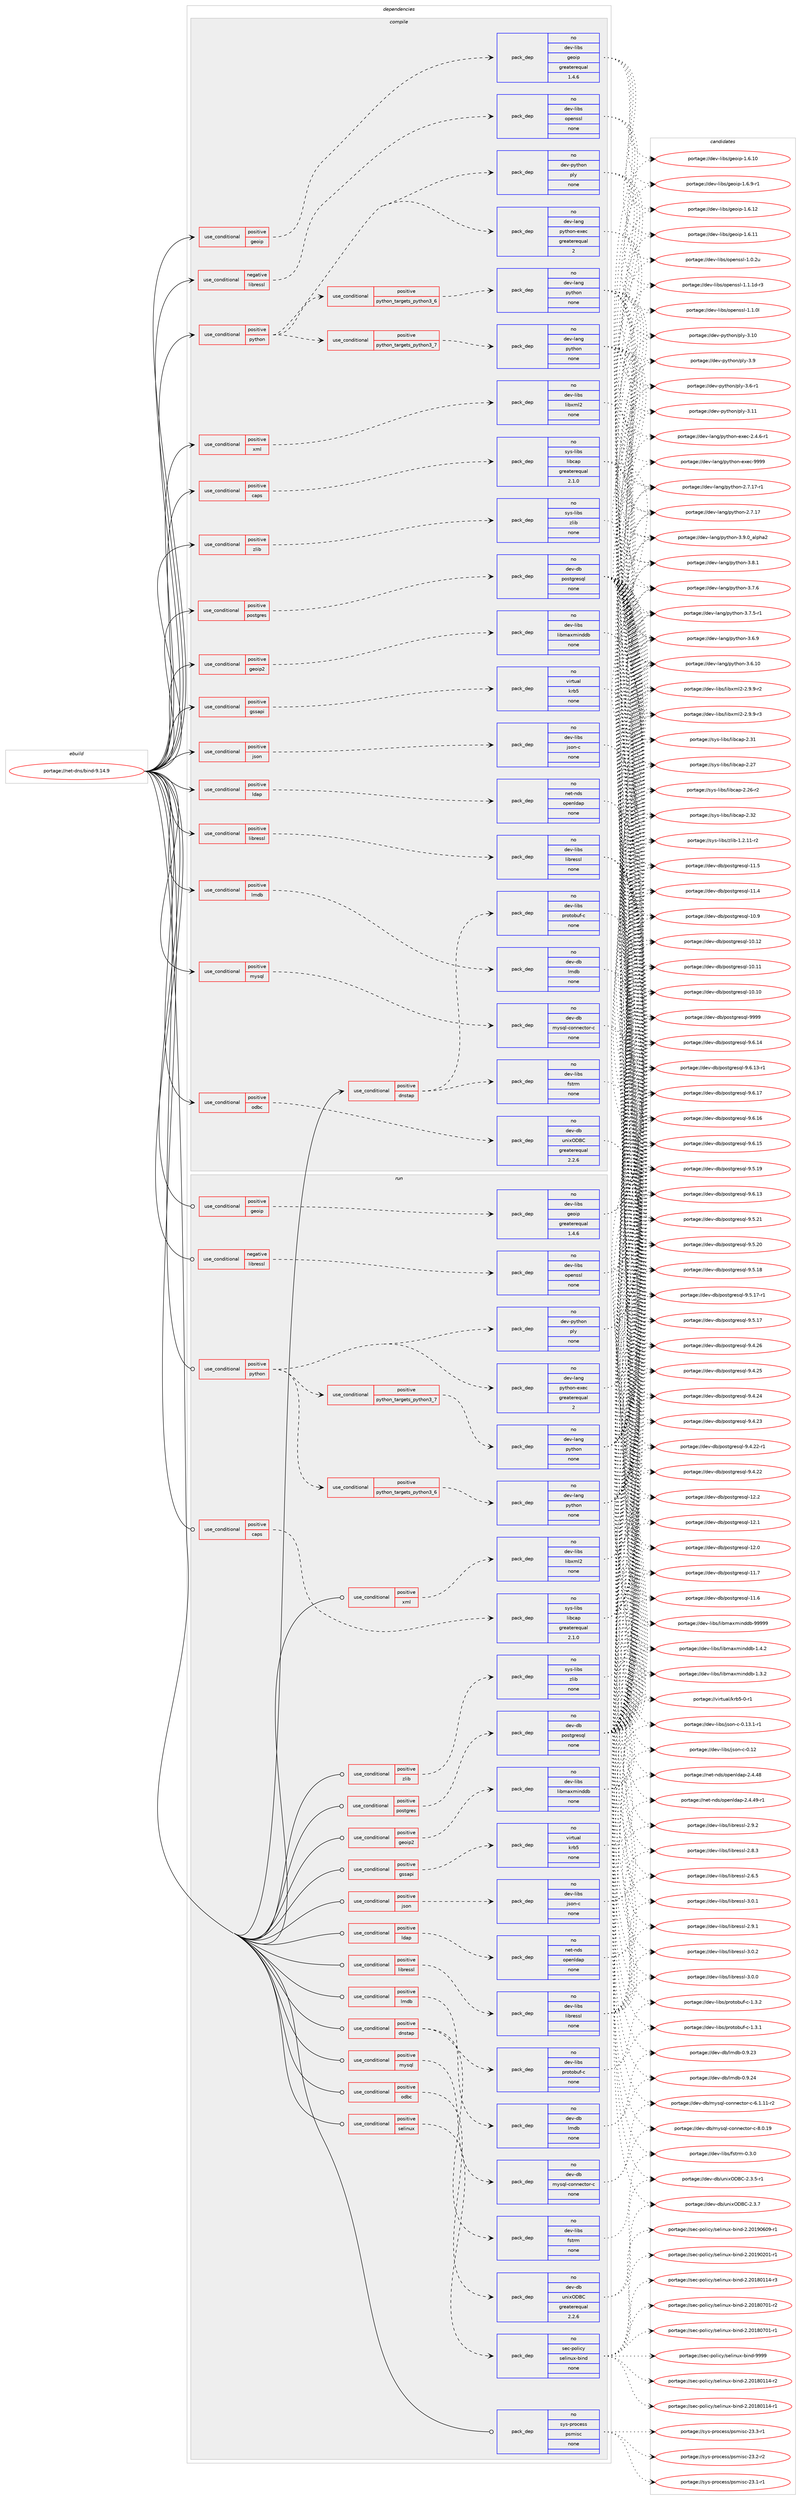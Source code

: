 digraph prolog {

# *************
# Graph options
# *************

newrank=true;
concentrate=true;
compound=true;
graph [rankdir=LR,fontname=Helvetica,fontsize=10,ranksep=1.5];#, ranksep=2.5, nodesep=0.2];
edge  [arrowhead=vee];
node  [fontname=Helvetica,fontsize=10];

# **********
# The ebuild
# **********

subgraph cluster_leftcol {
color=gray;
rank=same;
label=<<i>ebuild</i>>;
id [label="portage://net-dns/bind-9.14.9", color=red, width=4, href="../net-dns/bind-9.14.9.svg"];
}

# ****************
# The dependencies
# ****************

subgraph cluster_midcol {
color=gray;
label=<<i>dependencies</i>>;
subgraph cluster_compile {
fillcolor="#eeeeee";
style=filled;
label=<<i>compile</i>>;
subgraph cond32762 {
dependency147871 [label=<<TABLE BORDER="0" CELLBORDER="1" CELLSPACING="0" CELLPADDING="4"><TR><TD ROWSPAN="3" CELLPADDING="10">use_conditional</TD></TR><TR><TD>negative</TD></TR><TR><TD>libressl</TD></TR></TABLE>>, shape=none, color=red];
subgraph pack112669 {
dependency147872 [label=<<TABLE BORDER="0" CELLBORDER="1" CELLSPACING="0" CELLPADDING="4" WIDTH="220"><TR><TD ROWSPAN="6" CELLPADDING="30">pack_dep</TD></TR><TR><TD WIDTH="110">no</TD></TR><TR><TD>dev-libs</TD></TR><TR><TD>openssl</TD></TR><TR><TD>none</TD></TR><TR><TD></TD></TR></TABLE>>, shape=none, color=blue];
}
dependency147871:e -> dependency147872:w [weight=20,style="dashed",arrowhead="vee"];
}
id:e -> dependency147871:w [weight=20,style="solid",arrowhead="vee"];
subgraph cond32763 {
dependency147873 [label=<<TABLE BORDER="0" CELLBORDER="1" CELLSPACING="0" CELLPADDING="4"><TR><TD ROWSPAN="3" CELLPADDING="10">use_conditional</TD></TR><TR><TD>positive</TD></TR><TR><TD>caps</TD></TR></TABLE>>, shape=none, color=red];
subgraph pack112670 {
dependency147874 [label=<<TABLE BORDER="0" CELLBORDER="1" CELLSPACING="0" CELLPADDING="4" WIDTH="220"><TR><TD ROWSPAN="6" CELLPADDING="30">pack_dep</TD></TR><TR><TD WIDTH="110">no</TD></TR><TR><TD>sys-libs</TD></TR><TR><TD>libcap</TD></TR><TR><TD>greaterequal</TD></TR><TR><TD>2.1.0</TD></TR></TABLE>>, shape=none, color=blue];
}
dependency147873:e -> dependency147874:w [weight=20,style="dashed",arrowhead="vee"];
}
id:e -> dependency147873:w [weight=20,style="solid",arrowhead="vee"];
subgraph cond32764 {
dependency147875 [label=<<TABLE BORDER="0" CELLBORDER="1" CELLSPACING="0" CELLPADDING="4"><TR><TD ROWSPAN="3" CELLPADDING="10">use_conditional</TD></TR><TR><TD>positive</TD></TR><TR><TD>dnstap</TD></TR></TABLE>>, shape=none, color=red];
subgraph pack112671 {
dependency147876 [label=<<TABLE BORDER="0" CELLBORDER="1" CELLSPACING="0" CELLPADDING="4" WIDTH="220"><TR><TD ROWSPAN="6" CELLPADDING="30">pack_dep</TD></TR><TR><TD WIDTH="110">no</TD></TR><TR><TD>dev-libs</TD></TR><TR><TD>fstrm</TD></TR><TR><TD>none</TD></TR><TR><TD></TD></TR></TABLE>>, shape=none, color=blue];
}
dependency147875:e -> dependency147876:w [weight=20,style="dashed",arrowhead="vee"];
subgraph pack112672 {
dependency147877 [label=<<TABLE BORDER="0" CELLBORDER="1" CELLSPACING="0" CELLPADDING="4" WIDTH="220"><TR><TD ROWSPAN="6" CELLPADDING="30">pack_dep</TD></TR><TR><TD WIDTH="110">no</TD></TR><TR><TD>dev-libs</TD></TR><TR><TD>protobuf-c</TD></TR><TR><TD>none</TD></TR><TR><TD></TD></TR></TABLE>>, shape=none, color=blue];
}
dependency147875:e -> dependency147877:w [weight=20,style="dashed",arrowhead="vee"];
}
id:e -> dependency147875:w [weight=20,style="solid",arrowhead="vee"];
subgraph cond32765 {
dependency147878 [label=<<TABLE BORDER="0" CELLBORDER="1" CELLSPACING="0" CELLPADDING="4"><TR><TD ROWSPAN="3" CELLPADDING="10">use_conditional</TD></TR><TR><TD>positive</TD></TR><TR><TD>geoip</TD></TR></TABLE>>, shape=none, color=red];
subgraph pack112673 {
dependency147879 [label=<<TABLE BORDER="0" CELLBORDER="1" CELLSPACING="0" CELLPADDING="4" WIDTH="220"><TR><TD ROWSPAN="6" CELLPADDING="30">pack_dep</TD></TR><TR><TD WIDTH="110">no</TD></TR><TR><TD>dev-libs</TD></TR><TR><TD>geoip</TD></TR><TR><TD>greaterequal</TD></TR><TR><TD>1.4.6</TD></TR></TABLE>>, shape=none, color=blue];
}
dependency147878:e -> dependency147879:w [weight=20,style="dashed",arrowhead="vee"];
}
id:e -> dependency147878:w [weight=20,style="solid",arrowhead="vee"];
subgraph cond32766 {
dependency147880 [label=<<TABLE BORDER="0" CELLBORDER="1" CELLSPACING="0" CELLPADDING="4"><TR><TD ROWSPAN="3" CELLPADDING="10">use_conditional</TD></TR><TR><TD>positive</TD></TR><TR><TD>geoip2</TD></TR></TABLE>>, shape=none, color=red];
subgraph pack112674 {
dependency147881 [label=<<TABLE BORDER="0" CELLBORDER="1" CELLSPACING="0" CELLPADDING="4" WIDTH="220"><TR><TD ROWSPAN="6" CELLPADDING="30">pack_dep</TD></TR><TR><TD WIDTH="110">no</TD></TR><TR><TD>dev-libs</TD></TR><TR><TD>libmaxminddb</TD></TR><TR><TD>none</TD></TR><TR><TD></TD></TR></TABLE>>, shape=none, color=blue];
}
dependency147880:e -> dependency147881:w [weight=20,style="dashed",arrowhead="vee"];
}
id:e -> dependency147880:w [weight=20,style="solid",arrowhead="vee"];
subgraph cond32767 {
dependency147882 [label=<<TABLE BORDER="0" CELLBORDER="1" CELLSPACING="0" CELLPADDING="4"><TR><TD ROWSPAN="3" CELLPADDING="10">use_conditional</TD></TR><TR><TD>positive</TD></TR><TR><TD>gssapi</TD></TR></TABLE>>, shape=none, color=red];
subgraph pack112675 {
dependency147883 [label=<<TABLE BORDER="0" CELLBORDER="1" CELLSPACING="0" CELLPADDING="4" WIDTH="220"><TR><TD ROWSPAN="6" CELLPADDING="30">pack_dep</TD></TR><TR><TD WIDTH="110">no</TD></TR><TR><TD>virtual</TD></TR><TR><TD>krb5</TD></TR><TR><TD>none</TD></TR><TR><TD></TD></TR></TABLE>>, shape=none, color=blue];
}
dependency147882:e -> dependency147883:w [weight=20,style="dashed",arrowhead="vee"];
}
id:e -> dependency147882:w [weight=20,style="solid",arrowhead="vee"];
subgraph cond32768 {
dependency147884 [label=<<TABLE BORDER="0" CELLBORDER="1" CELLSPACING="0" CELLPADDING="4"><TR><TD ROWSPAN="3" CELLPADDING="10">use_conditional</TD></TR><TR><TD>positive</TD></TR><TR><TD>json</TD></TR></TABLE>>, shape=none, color=red];
subgraph pack112676 {
dependency147885 [label=<<TABLE BORDER="0" CELLBORDER="1" CELLSPACING="0" CELLPADDING="4" WIDTH="220"><TR><TD ROWSPAN="6" CELLPADDING="30">pack_dep</TD></TR><TR><TD WIDTH="110">no</TD></TR><TR><TD>dev-libs</TD></TR><TR><TD>json-c</TD></TR><TR><TD>none</TD></TR><TR><TD></TD></TR></TABLE>>, shape=none, color=blue];
}
dependency147884:e -> dependency147885:w [weight=20,style="dashed",arrowhead="vee"];
}
id:e -> dependency147884:w [weight=20,style="solid",arrowhead="vee"];
subgraph cond32769 {
dependency147886 [label=<<TABLE BORDER="0" CELLBORDER="1" CELLSPACING="0" CELLPADDING="4"><TR><TD ROWSPAN="3" CELLPADDING="10">use_conditional</TD></TR><TR><TD>positive</TD></TR><TR><TD>ldap</TD></TR></TABLE>>, shape=none, color=red];
subgraph pack112677 {
dependency147887 [label=<<TABLE BORDER="0" CELLBORDER="1" CELLSPACING="0" CELLPADDING="4" WIDTH="220"><TR><TD ROWSPAN="6" CELLPADDING="30">pack_dep</TD></TR><TR><TD WIDTH="110">no</TD></TR><TR><TD>net-nds</TD></TR><TR><TD>openldap</TD></TR><TR><TD>none</TD></TR><TR><TD></TD></TR></TABLE>>, shape=none, color=blue];
}
dependency147886:e -> dependency147887:w [weight=20,style="dashed",arrowhead="vee"];
}
id:e -> dependency147886:w [weight=20,style="solid",arrowhead="vee"];
subgraph cond32770 {
dependency147888 [label=<<TABLE BORDER="0" CELLBORDER="1" CELLSPACING="0" CELLPADDING="4"><TR><TD ROWSPAN="3" CELLPADDING="10">use_conditional</TD></TR><TR><TD>positive</TD></TR><TR><TD>libressl</TD></TR></TABLE>>, shape=none, color=red];
subgraph pack112678 {
dependency147889 [label=<<TABLE BORDER="0" CELLBORDER="1" CELLSPACING="0" CELLPADDING="4" WIDTH="220"><TR><TD ROWSPAN="6" CELLPADDING="30">pack_dep</TD></TR><TR><TD WIDTH="110">no</TD></TR><TR><TD>dev-libs</TD></TR><TR><TD>libressl</TD></TR><TR><TD>none</TD></TR><TR><TD></TD></TR></TABLE>>, shape=none, color=blue];
}
dependency147888:e -> dependency147889:w [weight=20,style="dashed",arrowhead="vee"];
}
id:e -> dependency147888:w [weight=20,style="solid",arrowhead="vee"];
subgraph cond32771 {
dependency147890 [label=<<TABLE BORDER="0" CELLBORDER="1" CELLSPACING="0" CELLPADDING="4"><TR><TD ROWSPAN="3" CELLPADDING="10">use_conditional</TD></TR><TR><TD>positive</TD></TR><TR><TD>lmdb</TD></TR></TABLE>>, shape=none, color=red];
subgraph pack112679 {
dependency147891 [label=<<TABLE BORDER="0" CELLBORDER="1" CELLSPACING="0" CELLPADDING="4" WIDTH="220"><TR><TD ROWSPAN="6" CELLPADDING="30">pack_dep</TD></TR><TR><TD WIDTH="110">no</TD></TR><TR><TD>dev-db</TD></TR><TR><TD>lmdb</TD></TR><TR><TD>none</TD></TR><TR><TD></TD></TR></TABLE>>, shape=none, color=blue];
}
dependency147890:e -> dependency147891:w [weight=20,style="dashed",arrowhead="vee"];
}
id:e -> dependency147890:w [weight=20,style="solid",arrowhead="vee"];
subgraph cond32772 {
dependency147892 [label=<<TABLE BORDER="0" CELLBORDER="1" CELLSPACING="0" CELLPADDING="4"><TR><TD ROWSPAN="3" CELLPADDING="10">use_conditional</TD></TR><TR><TD>positive</TD></TR><TR><TD>mysql</TD></TR></TABLE>>, shape=none, color=red];
subgraph pack112680 {
dependency147893 [label=<<TABLE BORDER="0" CELLBORDER="1" CELLSPACING="0" CELLPADDING="4" WIDTH="220"><TR><TD ROWSPAN="6" CELLPADDING="30">pack_dep</TD></TR><TR><TD WIDTH="110">no</TD></TR><TR><TD>dev-db</TD></TR><TR><TD>mysql-connector-c</TD></TR><TR><TD>none</TD></TR><TR><TD></TD></TR></TABLE>>, shape=none, color=blue];
}
dependency147892:e -> dependency147893:w [weight=20,style="dashed",arrowhead="vee"];
}
id:e -> dependency147892:w [weight=20,style="solid",arrowhead="vee"];
subgraph cond32773 {
dependency147894 [label=<<TABLE BORDER="0" CELLBORDER="1" CELLSPACING="0" CELLPADDING="4"><TR><TD ROWSPAN="3" CELLPADDING="10">use_conditional</TD></TR><TR><TD>positive</TD></TR><TR><TD>odbc</TD></TR></TABLE>>, shape=none, color=red];
subgraph pack112681 {
dependency147895 [label=<<TABLE BORDER="0" CELLBORDER="1" CELLSPACING="0" CELLPADDING="4" WIDTH="220"><TR><TD ROWSPAN="6" CELLPADDING="30">pack_dep</TD></TR><TR><TD WIDTH="110">no</TD></TR><TR><TD>dev-db</TD></TR><TR><TD>unixODBC</TD></TR><TR><TD>greaterequal</TD></TR><TR><TD>2.2.6</TD></TR></TABLE>>, shape=none, color=blue];
}
dependency147894:e -> dependency147895:w [weight=20,style="dashed",arrowhead="vee"];
}
id:e -> dependency147894:w [weight=20,style="solid",arrowhead="vee"];
subgraph cond32774 {
dependency147896 [label=<<TABLE BORDER="0" CELLBORDER="1" CELLSPACING="0" CELLPADDING="4"><TR><TD ROWSPAN="3" CELLPADDING="10">use_conditional</TD></TR><TR><TD>positive</TD></TR><TR><TD>postgres</TD></TR></TABLE>>, shape=none, color=red];
subgraph pack112682 {
dependency147897 [label=<<TABLE BORDER="0" CELLBORDER="1" CELLSPACING="0" CELLPADDING="4" WIDTH="220"><TR><TD ROWSPAN="6" CELLPADDING="30">pack_dep</TD></TR><TR><TD WIDTH="110">no</TD></TR><TR><TD>dev-db</TD></TR><TR><TD>postgresql</TD></TR><TR><TD>none</TD></TR><TR><TD></TD></TR></TABLE>>, shape=none, color=blue];
}
dependency147896:e -> dependency147897:w [weight=20,style="dashed",arrowhead="vee"];
}
id:e -> dependency147896:w [weight=20,style="solid",arrowhead="vee"];
subgraph cond32775 {
dependency147898 [label=<<TABLE BORDER="0" CELLBORDER="1" CELLSPACING="0" CELLPADDING="4"><TR><TD ROWSPAN="3" CELLPADDING="10">use_conditional</TD></TR><TR><TD>positive</TD></TR><TR><TD>python</TD></TR></TABLE>>, shape=none, color=red];
subgraph cond32776 {
dependency147899 [label=<<TABLE BORDER="0" CELLBORDER="1" CELLSPACING="0" CELLPADDING="4"><TR><TD ROWSPAN="3" CELLPADDING="10">use_conditional</TD></TR><TR><TD>positive</TD></TR><TR><TD>python_targets_python3_6</TD></TR></TABLE>>, shape=none, color=red];
subgraph pack112683 {
dependency147900 [label=<<TABLE BORDER="0" CELLBORDER="1" CELLSPACING="0" CELLPADDING="4" WIDTH="220"><TR><TD ROWSPAN="6" CELLPADDING="30">pack_dep</TD></TR><TR><TD WIDTH="110">no</TD></TR><TR><TD>dev-lang</TD></TR><TR><TD>python</TD></TR><TR><TD>none</TD></TR><TR><TD></TD></TR></TABLE>>, shape=none, color=blue];
}
dependency147899:e -> dependency147900:w [weight=20,style="dashed",arrowhead="vee"];
}
dependency147898:e -> dependency147899:w [weight=20,style="dashed",arrowhead="vee"];
subgraph cond32777 {
dependency147901 [label=<<TABLE BORDER="0" CELLBORDER="1" CELLSPACING="0" CELLPADDING="4"><TR><TD ROWSPAN="3" CELLPADDING="10">use_conditional</TD></TR><TR><TD>positive</TD></TR><TR><TD>python_targets_python3_7</TD></TR></TABLE>>, shape=none, color=red];
subgraph pack112684 {
dependency147902 [label=<<TABLE BORDER="0" CELLBORDER="1" CELLSPACING="0" CELLPADDING="4" WIDTH="220"><TR><TD ROWSPAN="6" CELLPADDING="30">pack_dep</TD></TR><TR><TD WIDTH="110">no</TD></TR><TR><TD>dev-lang</TD></TR><TR><TD>python</TD></TR><TR><TD>none</TD></TR><TR><TD></TD></TR></TABLE>>, shape=none, color=blue];
}
dependency147901:e -> dependency147902:w [weight=20,style="dashed",arrowhead="vee"];
}
dependency147898:e -> dependency147901:w [weight=20,style="dashed",arrowhead="vee"];
subgraph pack112685 {
dependency147903 [label=<<TABLE BORDER="0" CELLBORDER="1" CELLSPACING="0" CELLPADDING="4" WIDTH="220"><TR><TD ROWSPAN="6" CELLPADDING="30">pack_dep</TD></TR><TR><TD WIDTH="110">no</TD></TR><TR><TD>dev-lang</TD></TR><TR><TD>python-exec</TD></TR><TR><TD>greaterequal</TD></TR><TR><TD>2</TD></TR></TABLE>>, shape=none, color=blue];
}
dependency147898:e -> dependency147903:w [weight=20,style="dashed",arrowhead="vee"];
subgraph pack112686 {
dependency147904 [label=<<TABLE BORDER="0" CELLBORDER="1" CELLSPACING="0" CELLPADDING="4" WIDTH="220"><TR><TD ROWSPAN="6" CELLPADDING="30">pack_dep</TD></TR><TR><TD WIDTH="110">no</TD></TR><TR><TD>dev-python</TD></TR><TR><TD>ply</TD></TR><TR><TD>none</TD></TR><TR><TD></TD></TR></TABLE>>, shape=none, color=blue];
}
dependency147898:e -> dependency147904:w [weight=20,style="dashed",arrowhead="vee"];
}
id:e -> dependency147898:w [weight=20,style="solid",arrowhead="vee"];
subgraph cond32778 {
dependency147905 [label=<<TABLE BORDER="0" CELLBORDER="1" CELLSPACING="0" CELLPADDING="4"><TR><TD ROWSPAN="3" CELLPADDING="10">use_conditional</TD></TR><TR><TD>positive</TD></TR><TR><TD>xml</TD></TR></TABLE>>, shape=none, color=red];
subgraph pack112687 {
dependency147906 [label=<<TABLE BORDER="0" CELLBORDER="1" CELLSPACING="0" CELLPADDING="4" WIDTH="220"><TR><TD ROWSPAN="6" CELLPADDING="30">pack_dep</TD></TR><TR><TD WIDTH="110">no</TD></TR><TR><TD>dev-libs</TD></TR><TR><TD>libxml2</TD></TR><TR><TD>none</TD></TR><TR><TD></TD></TR></TABLE>>, shape=none, color=blue];
}
dependency147905:e -> dependency147906:w [weight=20,style="dashed",arrowhead="vee"];
}
id:e -> dependency147905:w [weight=20,style="solid",arrowhead="vee"];
subgraph cond32779 {
dependency147907 [label=<<TABLE BORDER="0" CELLBORDER="1" CELLSPACING="0" CELLPADDING="4"><TR><TD ROWSPAN="3" CELLPADDING="10">use_conditional</TD></TR><TR><TD>positive</TD></TR><TR><TD>zlib</TD></TR></TABLE>>, shape=none, color=red];
subgraph pack112688 {
dependency147908 [label=<<TABLE BORDER="0" CELLBORDER="1" CELLSPACING="0" CELLPADDING="4" WIDTH="220"><TR><TD ROWSPAN="6" CELLPADDING="30">pack_dep</TD></TR><TR><TD WIDTH="110">no</TD></TR><TR><TD>sys-libs</TD></TR><TR><TD>zlib</TD></TR><TR><TD>none</TD></TR><TR><TD></TD></TR></TABLE>>, shape=none, color=blue];
}
dependency147907:e -> dependency147908:w [weight=20,style="dashed",arrowhead="vee"];
}
id:e -> dependency147907:w [weight=20,style="solid",arrowhead="vee"];
}
subgraph cluster_compileandrun {
fillcolor="#eeeeee";
style=filled;
label=<<i>compile and run</i>>;
}
subgraph cluster_run {
fillcolor="#eeeeee";
style=filled;
label=<<i>run</i>>;
subgraph cond32780 {
dependency147909 [label=<<TABLE BORDER="0" CELLBORDER="1" CELLSPACING="0" CELLPADDING="4"><TR><TD ROWSPAN="3" CELLPADDING="10">use_conditional</TD></TR><TR><TD>negative</TD></TR><TR><TD>libressl</TD></TR></TABLE>>, shape=none, color=red];
subgraph pack112689 {
dependency147910 [label=<<TABLE BORDER="0" CELLBORDER="1" CELLSPACING="0" CELLPADDING="4" WIDTH="220"><TR><TD ROWSPAN="6" CELLPADDING="30">pack_dep</TD></TR><TR><TD WIDTH="110">no</TD></TR><TR><TD>dev-libs</TD></TR><TR><TD>openssl</TD></TR><TR><TD>none</TD></TR><TR><TD></TD></TR></TABLE>>, shape=none, color=blue];
}
dependency147909:e -> dependency147910:w [weight=20,style="dashed",arrowhead="vee"];
}
id:e -> dependency147909:w [weight=20,style="solid",arrowhead="odot"];
subgraph cond32781 {
dependency147911 [label=<<TABLE BORDER="0" CELLBORDER="1" CELLSPACING="0" CELLPADDING="4"><TR><TD ROWSPAN="3" CELLPADDING="10">use_conditional</TD></TR><TR><TD>positive</TD></TR><TR><TD>caps</TD></TR></TABLE>>, shape=none, color=red];
subgraph pack112690 {
dependency147912 [label=<<TABLE BORDER="0" CELLBORDER="1" CELLSPACING="0" CELLPADDING="4" WIDTH="220"><TR><TD ROWSPAN="6" CELLPADDING="30">pack_dep</TD></TR><TR><TD WIDTH="110">no</TD></TR><TR><TD>sys-libs</TD></TR><TR><TD>libcap</TD></TR><TR><TD>greaterequal</TD></TR><TR><TD>2.1.0</TD></TR></TABLE>>, shape=none, color=blue];
}
dependency147911:e -> dependency147912:w [weight=20,style="dashed",arrowhead="vee"];
}
id:e -> dependency147911:w [weight=20,style="solid",arrowhead="odot"];
subgraph cond32782 {
dependency147913 [label=<<TABLE BORDER="0" CELLBORDER="1" CELLSPACING="0" CELLPADDING="4"><TR><TD ROWSPAN="3" CELLPADDING="10">use_conditional</TD></TR><TR><TD>positive</TD></TR><TR><TD>dnstap</TD></TR></TABLE>>, shape=none, color=red];
subgraph pack112691 {
dependency147914 [label=<<TABLE BORDER="0" CELLBORDER="1" CELLSPACING="0" CELLPADDING="4" WIDTH="220"><TR><TD ROWSPAN="6" CELLPADDING="30">pack_dep</TD></TR><TR><TD WIDTH="110">no</TD></TR><TR><TD>dev-libs</TD></TR><TR><TD>fstrm</TD></TR><TR><TD>none</TD></TR><TR><TD></TD></TR></TABLE>>, shape=none, color=blue];
}
dependency147913:e -> dependency147914:w [weight=20,style="dashed",arrowhead="vee"];
subgraph pack112692 {
dependency147915 [label=<<TABLE BORDER="0" CELLBORDER="1" CELLSPACING="0" CELLPADDING="4" WIDTH="220"><TR><TD ROWSPAN="6" CELLPADDING="30">pack_dep</TD></TR><TR><TD WIDTH="110">no</TD></TR><TR><TD>dev-libs</TD></TR><TR><TD>protobuf-c</TD></TR><TR><TD>none</TD></TR><TR><TD></TD></TR></TABLE>>, shape=none, color=blue];
}
dependency147913:e -> dependency147915:w [weight=20,style="dashed",arrowhead="vee"];
}
id:e -> dependency147913:w [weight=20,style="solid",arrowhead="odot"];
subgraph cond32783 {
dependency147916 [label=<<TABLE BORDER="0" CELLBORDER="1" CELLSPACING="0" CELLPADDING="4"><TR><TD ROWSPAN="3" CELLPADDING="10">use_conditional</TD></TR><TR><TD>positive</TD></TR><TR><TD>geoip</TD></TR></TABLE>>, shape=none, color=red];
subgraph pack112693 {
dependency147917 [label=<<TABLE BORDER="0" CELLBORDER="1" CELLSPACING="0" CELLPADDING="4" WIDTH="220"><TR><TD ROWSPAN="6" CELLPADDING="30">pack_dep</TD></TR><TR><TD WIDTH="110">no</TD></TR><TR><TD>dev-libs</TD></TR><TR><TD>geoip</TD></TR><TR><TD>greaterequal</TD></TR><TR><TD>1.4.6</TD></TR></TABLE>>, shape=none, color=blue];
}
dependency147916:e -> dependency147917:w [weight=20,style="dashed",arrowhead="vee"];
}
id:e -> dependency147916:w [weight=20,style="solid",arrowhead="odot"];
subgraph cond32784 {
dependency147918 [label=<<TABLE BORDER="0" CELLBORDER="1" CELLSPACING="0" CELLPADDING="4"><TR><TD ROWSPAN="3" CELLPADDING="10">use_conditional</TD></TR><TR><TD>positive</TD></TR><TR><TD>geoip2</TD></TR></TABLE>>, shape=none, color=red];
subgraph pack112694 {
dependency147919 [label=<<TABLE BORDER="0" CELLBORDER="1" CELLSPACING="0" CELLPADDING="4" WIDTH="220"><TR><TD ROWSPAN="6" CELLPADDING="30">pack_dep</TD></TR><TR><TD WIDTH="110">no</TD></TR><TR><TD>dev-libs</TD></TR><TR><TD>libmaxminddb</TD></TR><TR><TD>none</TD></TR><TR><TD></TD></TR></TABLE>>, shape=none, color=blue];
}
dependency147918:e -> dependency147919:w [weight=20,style="dashed",arrowhead="vee"];
}
id:e -> dependency147918:w [weight=20,style="solid",arrowhead="odot"];
subgraph cond32785 {
dependency147920 [label=<<TABLE BORDER="0" CELLBORDER="1" CELLSPACING="0" CELLPADDING="4"><TR><TD ROWSPAN="3" CELLPADDING="10">use_conditional</TD></TR><TR><TD>positive</TD></TR><TR><TD>gssapi</TD></TR></TABLE>>, shape=none, color=red];
subgraph pack112695 {
dependency147921 [label=<<TABLE BORDER="0" CELLBORDER="1" CELLSPACING="0" CELLPADDING="4" WIDTH="220"><TR><TD ROWSPAN="6" CELLPADDING="30">pack_dep</TD></TR><TR><TD WIDTH="110">no</TD></TR><TR><TD>virtual</TD></TR><TR><TD>krb5</TD></TR><TR><TD>none</TD></TR><TR><TD></TD></TR></TABLE>>, shape=none, color=blue];
}
dependency147920:e -> dependency147921:w [weight=20,style="dashed",arrowhead="vee"];
}
id:e -> dependency147920:w [weight=20,style="solid",arrowhead="odot"];
subgraph cond32786 {
dependency147922 [label=<<TABLE BORDER="0" CELLBORDER="1" CELLSPACING="0" CELLPADDING="4"><TR><TD ROWSPAN="3" CELLPADDING="10">use_conditional</TD></TR><TR><TD>positive</TD></TR><TR><TD>json</TD></TR></TABLE>>, shape=none, color=red];
subgraph pack112696 {
dependency147923 [label=<<TABLE BORDER="0" CELLBORDER="1" CELLSPACING="0" CELLPADDING="4" WIDTH="220"><TR><TD ROWSPAN="6" CELLPADDING="30">pack_dep</TD></TR><TR><TD WIDTH="110">no</TD></TR><TR><TD>dev-libs</TD></TR><TR><TD>json-c</TD></TR><TR><TD>none</TD></TR><TR><TD></TD></TR></TABLE>>, shape=none, color=blue];
}
dependency147922:e -> dependency147923:w [weight=20,style="dashed",arrowhead="vee"];
}
id:e -> dependency147922:w [weight=20,style="solid",arrowhead="odot"];
subgraph cond32787 {
dependency147924 [label=<<TABLE BORDER="0" CELLBORDER="1" CELLSPACING="0" CELLPADDING="4"><TR><TD ROWSPAN="3" CELLPADDING="10">use_conditional</TD></TR><TR><TD>positive</TD></TR><TR><TD>ldap</TD></TR></TABLE>>, shape=none, color=red];
subgraph pack112697 {
dependency147925 [label=<<TABLE BORDER="0" CELLBORDER="1" CELLSPACING="0" CELLPADDING="4" WIDTH="220"><TR><TD ROWSPAN="6" CELLPADDING="30">pack_dep</TD></TR><TR><TD WIDTH="110">no</TD></TR><TR><TD>net-nds</TD></TR><TR><TD>openldap</TD></TR><TR><TD>none</TD></TR><TR><TD></TD></TR></TABLE>>, shape=none, color=blue];
}
dependency147924:e -> dependency147925:w [weight=20,style="dashed",arrowhead="vee"];
}
id:e -> dependency147924:w [weight=20,style="solid",arrowhead="odot"];
subgraph cond32788 {
dependency147926 [label=<<TABLE BORDER="0" CELLBORDER="1" CELLSPACING="0" CELLPADDING="4"><TR><TD ROWSPAN="3" CELLPADDING="10">use_conditional</TD></TR><TR><TD>positive</TD></TR><TR><TD>libressl</TD></TR></TABLE>>, shape=none, color=red];
subgraph pack112698 {
dependency147927 [label=<<TABLE BORDER="0" CELLBORDER="1" CELLSPACING="0" CELLPADDING="4" WIDTH="220"><TR><TD ROWSPAN="6" CELLPADDING="30">pack_dep</TD></TR><TR><TD WIDTH="110">no</TD></TR><TR><TD>dev-libs</TD></TR><TR><TD>libressl</TD></TR><TR><TD>none</TD></TR><TR><TD></TD></TR></TABLE>>, shape=none, color=blue];
}
dependency147926:e -> dependency147927:w [weight=20,style="dashed",arrowhead="vee"];
}
id:e -> dependency147926:w [weight=20,style="solid",arrowhead="odot"];
subgraph cond32789 {
dependency147928 [label=<<TABLE BORDER="0" CELLBORDER="1" CELLSPACING="0" CELLPADDING="4"><TR><TD ROWSPAN="3" CELLPADDING="10">use_conditional</TD></TR><TR><TD>positive</TD></TR><TR><TD>lmdb</TD></TR></TABLE>>, shape=none, color=red];
subgraph pack112699 {
dependency147929 [label=<<TABLE BORDER="0" CELLBORDER="1" CELLSPACING="0" CELLPADDING="4" WIDTH="220"><TR><TD ROWSPAN="6" CELLPADDING="30">pack_dep</TD></TR><TR><TD WIDTH="110">no</TD></TR><TR><TD>dev-db</TD></TR><TR><TD>lmdb</TD></TR><TR><TD>none</TD></TR><TR><TD></TD></TR></TABLE>>, shape=none, color=blue];
}
dependency147928:e -> dependency147929:w [weight=20,style="dashed",arrowhead="vee"];
}
id:e -> dependency147928:w [weight=20,style="solid",arrowhead="odot"];
subgraph cond32790 {
dependency147930 [label=<<TABLE BORDER="0" CELLBORDER="1" CELLSPACING="0" CELLPADDING="4"><TR><TD ROWSPAN="3" CELLPADDING="10">use_conditional</TD></TR><TR><TD>positive</TD></TR><TR><TD>mysql</TD></TR></TABLE>>, shape=none, color=red];
subgraph pack112700 {
dependency147931 [label=<<TABLE BORDER="0" CELLBORDER="1" CELLSPACING="0" CELLPADDING="4" WIDTH="220"><TR><TD ROWSPAN="6" CELLPADDING="30">pack_dep</TD></TR><TR><TD WIDTH="110">no</TD></TR><TR><TD>dev-db</TD></TR><TR><TD>mysql-connector-c</TD></TR><TR><TD>none</TD></TR><TR><TD></TD></TR></TABLE>>, shape=none, color=blue];
}
dependency147930:e -> dependency147931:w [weight=20,style="dashed",arrowhead="vee"];
}
id:e -> dependency147930:w [weight=20,style="solid",arrowhead="odot"];
subgraph cond32791 {
dependency147932 [label=<<TABLE BORDER="0" CELLBORDER="1" CELLSPACING="0" CELLPADDING="4"><TR><TD ROWSPAN="3" CELLPADDING="10">use_conditional</TD></TR><TR><TD>positive</TD></TR><TR><TD>odbc</TD></TR></TABLE>>, shape=none, color=red];
subgraph pack112701 {
dependency147933 [label=<<TABLE BORDER="0" CELLBORDER="1" CELLSPACING="0" CELLPADDING="4" WIDTH="220"><TR><TD ROWSPAN="6" CELLPADDING="30">pack_dep</TD></TR><TR><TD WIDTH="110">no</TD></TR><TR><TD>dev-db</TD></TR><TR><TD>unixODBC</TD></TR><TR><TD>greaterequal</TD></TR><TR><TD>2.2.6</TD></TR></TABLE>>, shape=none, color=blue];
}
dependency147932:e -> dependency147933:w [weight=20,style="dashed",arrowhead="vee"];
}
id:e -> dependency147932:w [weight=20,style="solid",arrowhead="odot"];
subgraph cond32792 {
dependency147934 [label=<<TABLE BORDER="0" CELLBORDER="1" CELLSPACING="0" CELLPADDING="4"><TR><TD ROWSPAN="3" CELLPADDING="10">use_conditional</TD></TR><TR><TD>positive</TD></TR><TR><TD>postgres</TD></TR></TABLE>>, shape=none, color=red];
subgraph pack112702 {
dependency147935 [label=<<TABLE BORDER="0" CELLBORDER="1" CELLSPACING="0" CELLPADDING="4" WIDTH="220"><TR><TD ROWSPAN="6" CELLPADDING="30">pack_dep</TD></TR><TR><TD WIDTH="110">no</TD></TR><TR><TD>dev-db</TD></TR><TR><TD>postgresql</TD></TR><TR><TD>none</TD></TR><TR><TD></TD></TR></TABLE>>, shape=none, color=blue];
}
dependency147934:e -> dependency147935:w [weight=20,style="dashed",arrowhead="vee"];
}
id:e -> dependency147934:w [weight=20,style="solid",arrowhead="odot"];
subgraph cond32793 {
dependency147936 [label=<<TABLE BORDER="0" CELLBORDER="1" CELLSPACING="0" CELLPADDING="4"><TR><TD ROWSPAN="3" CELLPADDING="10">use_conditional</TD></TR><TR><TD>positive</TD></TR><TR><TD>python</TD></TR></TABLE>>, shape=none, color=red];
subgraph cond32794 {
dependency147937 [label=<<TABLE BORDER="0" CELLBORDER="1" CELLSPACING="0" CELLPADDING="4"><TR><TD ROWSPAN="3" CELLPADDING="10">use_conditional</TD></TR><TR><TD>positive</TD></TR><TR><TD>python_targets_python3_6</TD></TR></TABLE>>, shape=none, color=red];
subgraph pack112703 {
dependency147938 [label=<<TABLE BORDER="0" CELLBORDER="1" CELLSPACING="0" CELLPADDING="4" WIDTH="220"><TR><TD ROWSPAN="6" CELLPADDING="30">pack_dep</TD></TR><TR><TD WIDTH="110">no</TD></TR><TR><TD>dev-lang</TD></TR><TR><TD>python</TD></TR><TR><TD>none</TD></TR><TR><TD></TD></TR></TABLE>>, shape=none, color=blue];
}
dependency147937:e -> dependency147938:w [weight=20,style="dashed",arrowhead="vee"];
}
dependency147936:e -> dependency147937:w [weight=20,style="dashed",arrowhead="vee"];
subgraph cond32795 {
dependency147939 [label=<<TABLE BORDER="0" CELLBORDER="1" CELLSPACING="0" CELLPADDING="4"><TR><TD ROWSPAN="3" CELLPADDING="10">use_conditional</TD></TR><TR><TD>positive</TD></TR><TR><TD>python_targets_python3_7</TD></TR></TABLE>>, shape=none, color=red];
subgraph pack112704 {
dependency147940 [label=<<TABLE BORDER="0" CELLBORDER="1" CELLSPACING="0" CELLPADDING="4" WIDTH="220"><TR><TD ROWSPAN="6" CELLPADDING="30">pack_dep</TD></TR><TR><TD WIDTH="110">no</TD></TR><TR><TD>dev-lang</TD></TR><TR><TD>python</TD></TR><TR><TD>none</TD></TR><TR><TD></TD></TR></TABLE>>, shape=none, color=blue];
}
dependency147939:e -> dependency147940:w [weight=20,style="dashed",arrowhead="vee"];
}
dependency147936:e -> dependency147939:w [weight=20,style="dashed",arrowhead="vee"];
subgraph pack112705 {
dependency147941 [label=<<TABLE BORDER="0" CELLBORDER="1" CELLSPACING="0" CELLPADDING="4" WIDTH="220"><TR><TD ROWSPAN="6" CELLPADDING="30">pack_dep</TD></TR><TR><TD WIDTH="110">no</TD></TR><TR><TD>dev-lang</TD></TR><TR><TD>python-exec</TD></TR><TR><TD>greaterequal</TD></TR><TR><TD>2</TD></TR></TABLE>>, shape=none, color=blue];
}
dependency147936:e -> dependency147941:w [weight=20,style="dashed",arrowhead="vee"];
subgraph pack112706 {
dependency147942 [label=<<TABLE BORDER="0" CELLBORDER="1" CELLSPACING="0" CELLPADDING="4" WIDTH="220"><TR><TD ROWSPAN="6" CELLPADDING="30">pack_dep</TD></TR><TR><TD WIDTH="110">no</TD></TR><TR><TD>dev-python</TD></TR><TR><TD>ply</TD></TR><TR><TD>none</TD></TR><TR><TD></TD></TR></TABLE>>, shape=none, color=blue];
}
dependency147936:e -> dependency147942:w [weight=20,style="dashed",arrowhead="vee"];
}
id:e -> dependency147936:w [weight=20,style="solid",arrowhead="odot"];
subgraph cond32796 {
dependency147943 [label=<<TABLE BORDER="0" CELLBORDER="1" CELLSPACING="0" CELLPADDING="4"><TR><TD ROWSPAN="3" CELLPADDING="10">use_conditional</TD></TR><TR><TD>positive</TD></TR><TR><TD>selinux</TD></TR></TABLE>>, shape=none, color=red];
subgraph pack112707 {
dependency147944 [label=<<TABLE BORDER="0" CELLBORDER="1" CELLSPACING="0" CELLPADDING="4" WIDTH="220"><TR><TD ROWSPAN="6" CELLPADDING="30">pack_dep</TD></TR><TR><TD WIDTH="110">no</TD></TR><TR><TD>sec-policy</TD></TR><TR><TD>selinux-bind</TD></TR><TR><TD>none</TD></TR><TR><TD></TD></TR></TABLE>>, shape=none, color=blue];
}
dependency147943:e -> dependency147944:w [weight=20,style="dashed",arrowhead="vee"];
}
id:e -> dependency147943:w [weight=20,style="solid",arrowhead="odot"];
subgraph cond32797 {
dependency147945 [label=<<TABLE BORDER="0" CELLBORDER="1" CELLSPACING="0" CELLPADDING="4"><TR><TD ROWSPAN="3" CELLPADDING="10">use_conditional</TD></TR><TR><TD>positive</TD></TR><TR><TD>xml</TD></TR></TABLE>>, shape=none, color=red];
subgraph pack112708 {
dependency147946 [label=<<TABLE BORDER="0" CELLBORDER="1" CELLSPACING="0" CELLPADDING="4" WIDTH="220"><TR><TD ROWSPAN="6" CELLPADDING="30">pack_dep</TD></TR><TR><TD WIDTH="110">no</TD></TR><TR><TD>dev-libs</TD></TR><TR><TD>libxml2</TD></TR><TR><TD>none</TD></TR><TR><TD></TD></TR></TABLE>>, shape=none, color=blue];
}
dependency147945:e -> dependency147946:w [weight=20,style="dashed",arrowhead="vee"];
}
id:e -> dependency147945:w [weight=20,style="solid",arrowhead="odot"];
subgraph cond32798 {
dependency147947 [label=<<TABLE BORDER="0" CELLBORDER="1" CELLSPACING="0" CELLPADDING="4"><TR><TD ROWSPAN="3" CELLPADDING="10">use_conditional</TD></TR><TR><TD>positive</TD></TR><TR><TD>zlib</TD></TR></TABLE>>, shape=none, color=red];
subgraph pack112709 {
dependency147948 [label=<<TABLE BORDER="0" CELLBORDER="1" CELLSPACING="0" CELLPADDING="4" WIDTH="220"><TR><TD ROWSPAN="6" CELLPADDING="30">pack_dep</TD></TR><TR><TD WIDTH="110">no</TD></TR><TR><TD>sys-libs</TD></TR><TR><TD>zlib</TD></TR><TR><TD>none</TD></TR><TR><TD></TD></TR></TABLE>>, shape=none, color=blue];
}
dependency147947:e -> dependency147948:w [weight=20,style="dashed",arrowhead="vee"];
}
id:e -> dependency147947:w [weight=20,style="solid",arrowhead="odot"];
subgraph pack112710 {
dependency147949 [label=<<TABLE BORDER="0" CELLBORDER="1" CELLSPACING="0" CELLPADDING="4" WIDTH="220"><TR><TD ROWSPAN="6" CELLPADDING="30">pack_dep</TD></TR><TR><TD WIDTH="110">no</TD></TR><TR><TD>sys-process</TD></TR><TR><TD>psmisc</TD></TR><TR><TD>none</TD></TR><TR><TD></TD></TR></TABLE>>, shape=none, color=blue];
}
id:e -> dependency147949:w [weight=20,style="solid",arrowhead="odot"];
}
}

# **************
# The candidates
# **************

subgraph cluster_choices {
rank=same;
color=gray;
label=<<i>candidates</i>>;

subgraph choice112669 {
color=black;
nodesep=1;
choice1001011184510810598115471111121011101151151084549464946491004511451 [label="portage://dev-libs/openssl-1.1.1d-r3", color=red, width=4,href="../dev-libs/openssl-1.1.1d-r3.svg"];
choice100101118451081059811547111112101110115115108454946494648108 [label="portage://dev-libs/openssl-1.1.0l", color=red, width=4,href="../dev-libs/openssl-1.1.0l.svg"];
choice100101118451081059811547111112101110115115108454946484650117 [label="portage://dev-libs/openssl-1.0.2u", color=red, width=4,href="../dev-libs/openssl-1.0.2u.svg"];
dependency147872:e -> choice1001011184510810598115471111121011101151151084549464946491004511451:w [style=dotted,weight="100"];
dependency147872:e -> choice100101118451081059811547111112101110115115108454946494648108:w [style=dotted,weight="100"];
dependency147872:e -> choice100101118451081059811547111112101110115115108454946484650117:w [style=dotted,weight="100"];
}
subgraph choice112670 {
color=black;
nodesep=1;
choice1151211154510810598115471081059899971124550465150 [label="portage://sys-libs/libcap-2.32", color=red, width=4,href="../sys-libs/libcap-2.32.svg"];
choice1151211154510810598115471081059899971124550465149 [label="portage://sys-libs/libcap-2.31", color=red, width=4,href="../sys-libs/libcap-2.31.svg"];
choice1151211154510810598115471081059899971124550465055 [label="portage://sys-libs/libcap-2.27", color=red, width=4,href="../sys-libs/libcap-2.27.svg"];
choice11512111545108105981154710810598999711245504650544511450 [label="portage://sys-libs/libcap-2.26-r2", color=red, width=4,href="../sys-libs/libcap-2.26-r2.svg"];
dependency147874:e -> choice1151211154510810598115471081059899971124550465150:w [style=dotted,weight="100"];
dependency147874:e -> choice1151211154510810598115471081059899971124550465149:w [style=dotted,weight="100"];
dependency147874:e -> choice1151211154510810598115471081059899971124550465055:w [style=dotted,weight="100"];
dependency147874:e -> choice11512111545108105981154710810598999711245504650544511450:w [style=dotted,weight="100"];
}
subgraph choice112671 {
color=black;
nodesep=1;
choice100101118451081059811547102115116114109454846514648 [label="portage://dev-libs/fstrm-0.3.0", color=red, width=4,href="../dev-libs/fstrm-0.3.0.svg"];
dependency147876:e -> choice100101118451081059811547102115116114109454846514648:w [style=dotted,weight="100"];
}
subgraph choice112672 {
color=black;
nodesep=1;
choice100101118451081059811547112114111116111981171024599454946514650 [label="portage://dev-libs/protobuf-c-1.3.2", color=red, width=4,href="../dev-libs/protobuf-c-1.3.2.svg"];
choice100101118451081059811547112114111116111981171024599454946514649 [label="portage://dev-libs/protobuf-c-1.3.1", color=red, width=4,href="../dev-libs/protobuf-c-1.3.1.svg"];
dependency147877:e -> choice100101118451081059811547112114111116111981171024599454946514650:w [style=dotted,weight="100"];
dependency147877:e -> choice100101118451081059811547112114111116111981171024599454946514649:w [style=dotted,weight="100"];
}
subgraph choice112673 {
color=black;
nodesep=1;
choice1001011184510810598115471031011111051124549465446574511449 [label="portage://dev-libs/geoip-1.6.9-r1", color=red, width=4,href="../dev-libs/geoip-1.6.9-r1.svg"];
choice10010111845108105981154710310111110511245494654464950 [label="portage://dev-libs/geoip-1.6.12", color=red, width=4,href="../dev-libs/geoip-1.6.12.svg"];
choice10010111845108105981154710310111110511245494654464949 [label="portage://dev-libs/geoip-1.6.11", color=red, width=4,href="../dev-libs/geoip-1.6.11.svg"];
choice10010111845108105981154710310111110511245494654464948 [label="portage://dev-libs/geoip-1.6.10", color=red, width=4,href="../dev-libs/geoip-1.6.10.svg"];
dependency147879:e -> choice1001011184510810598115471031011111051124549465446574511449:w [style=dotted,weight="100"];
dependency147879:e -> choice10010111845108105981154710310111110511245494654464950:w [style=dotted,weight="100"];
dependency147879:e -> choice10010111845108105981154710310111110511245494654464949:w [style=dotted,weight="100"];
dependency147879:e -> choice10010111845108105981154710310111110511245494654464948:w [style=dotted,weight="100"];
}
subgraph choice112674 {
color=black;
nodesep=1;
choice100101118451081059811547108105981099712010910511010010098455757575757 [label="portage://dev-libs/libmaxminddb-99999", color=red, width=4,href="../dev-libs/libmaxminddb-99999.svg"];
choice100101118451081059811547108105981099712010910511010010098454946524650 [label="portage://dev-libs/libmaxminddb-1.4.2", color=red, width=4,href="../dev-libs/libmaxminddb-1.4.2.svg"];
choice100101118451081059811547108105981099712010910511010010098454946514650 [label="portage://dev-libs/libmaxminddb-1.3.2", color=red, width=4,href="../dev-libs/libmaxminddb-1.3.2.svg"];
dependency147881:e -> choice100101118451081059811547108105981099712010910511010010098455757575757:w [style=dotted,weight="100"];
dependency147881:e -> choice100101118451081059811547108105981099712010910511010010098454946524650:w [style=dotted,weight="100"];
dependency147881:e -> choice100101118451081059811547108105981099712010910511010010098454946514650:w [style=dotted,weight="100"];
}
subgraph choice112675 {
color=black;
nodesep=1;
choice1181051141161179710847107114985345484511449 [label="portage://virtual/krb5-0-r1", color=red, width=4,href="../virtual/krb5-0-r1.svg"];
dependency147883:e -> choice1181051141161179710847107114985345484511449:w [style=dotted,weight="100"];
}
subgraph choice112676 {
color=black;
nodesep=1;
choice1001011184510810598115471061151111104599454846495146494511449 [label="portage://dev-libs/json-c-0.13.1-r1", color=red, width=4,href="../dev-libs/json-c-0.13.1-r1.svg"];
choice10010111845108105981154710611511111045994548464950 [label="portage://dev-libs/json-c-0.12", color=red, width=4,href="../dev-libs/json-c-0.12.svg"];
dependency147885:e -> choice1001011184510810598115471061151111104599454846495146494511449:w [style=dotted,weight="100"];
dependency147885:e -> choice10010111845108105981154710611511111045994548464950:w [style=dotted,weight="100"];
}
subgraph choice112677 {
color=black;
nodesep=1;
choice110101116451101001154711111210111010810097112455046524652574511449 [label="portage://net-nds/openldap-2.4.49-r1", color=red, width=4,href="../net-nds/openldap-2.4.49-r1.svg"];
choice11010111645110100115471111121011101081009711245504652465256 [label="portage://net-nds/openldap-2.4.48", color=red, width=4,href="../net-nds/openldap-2.4.48.svg"];
dependency147887:e -> choice110101116451101001154711111210111010810097112455046524652574511449:w [style=dotted,weight="100"];
dependency147887:e -> choice11010111645110100115471111121011101081009711245504652465256:w [style=dotted,weight="100"];
}
subgraph choice112678 {
color=black;
nodesep=1;
choice10010111845108105981154710810598114101115115108455146484650 [label="portage://dev-libs/libressl-3.0.2", color=red, width=4,href="../dev-libs/libressl-3.0.2.svg"];
choice10010111845108105981154710810598114101115115108455146484649 [label="portage://dev-libs/libressl-3.0.1", color=red, width=4,href="../dev-libs/libressl-3.0.1.svg"];
choice10010111845108105981154710810598114101115115108455146484648 [label="portage://dev-libs/libressl-3.0.0", color=red, width=4,href="../dev-libs/libressl-3.0.0.svg"];
choice10010111845108105981154710810598114101115115108455046574650 [label="portage://dev-libs/libressl-2.9.2", color=red, width=4,href="../dev-libs/libressl-2.9.2.svg"];
choice10010111845108105981154710810598114101115115108455046574649 [label="portage://dev-libs/libressl-2.9.1", color=red, width=4,href="../dev-libs/libressl-2.9.1.svg"];
choice10010111845108105981154710810598114101115115108455046564651 [label="portage://dev-libs/libressl-2.8.3", color=red, width=4,href="../dev-libs/libressl-2.8.3.svg"];
choice10010111845108105981154710810598114101115115108455046544653 [label="portage://dev-libs/libressl-2.6.5", color=red, width=4,href="../dev-libs/libressl-2.6.5.svg"];
dependency147889:e -> choice10010111845108105981154710810598114101115115108455146484650:w [style=dotted,weight="100"];
dependency147889:e -> choice10010111845108105981154710810598114101115115108455146484649:w [style=dotted,weight="100"];
dependency147889:e -> choice10010111845108105981154710810598114101115115108455146484648:w [style=dotted,weight="100"];
dependency147889:e -> choice10010111845108105981154710810598114101115115108455046574650:w [style=dotted,weight="100"];
dependency147889:e -> choice10010111845108105981154710810598114101115115108455046574649:w [style=dotted,weight="100"];
dependency147889:e -> choice10010111845108105981154710810598114101115115108455046564651:w [style=dotted,weight="100"];
dependency147889:e -> choice10010111845108105981154710810598114101115115108455046544653:w [style=dotted,weight="100"];
}
subgraph choice112679 {
color=black;
nodesep=1;
choice1001011184510098471081091009845484657465052 [label="portage://dev-db/lmdb-0.9.24", color=red, width=4,href="../dev-db/lmdb-0.9.24.svg"];
choice1001011184510098471081091009845484657465051 [label="portage://dev-db/lmdb-0.9.23", color=red, width=4,href="../dev-db/lmdb-0.9.23.svg"];
dependency147891:e -> choice1001011184510098471081091009845484657465052:w [style=dotted,weight="100"];
dependency147891:e -> choice1001011184510098471081091009845484657465051:w [style=dotted,weight="100"];
}
subgraph choice112680 {
color=black;
nodesep=1;
choice100101118451009847109121115113108459911111011010199116111114459945564648464957 [label="portage://dev-db/mysql-connector-c-8.0.19", color=red, width=4,href="../dev-db/mysql-connector-c-8.0.19.svg"];
choice1001011184510098471091211151131084599111110110101991161111144599455446494649494511450 [label="portage://dev-db/mysql-connector-c-6.1.11-r2", color=red, width=4,href="../dev-db/mysql-connector-c-6.1.11-r2.svg"];
dependency147893:e -> choice100101118451009847109121115113108459911111011010199116111114459945564648464957:w [style=dotted,weight="100"];
dependency147893:e -> choice1001011184510098471091211151131084599111110110101991161111144599455446494649494511450:w [style=dotted,weight="100"];
}
subgraph choice112681 {
color=black;
nodesep=1;
choice10010111845100984711711010512079686667455046514655 [label="portage://dev-db/unixODBC-2.3.7", color=red, width=4,href="../dev-db/unixODBC-2.3.7.svg"];
choice100101118451009847117110105120796866674550465146534511449 [label="portage://dev-db/unixODBC-2.3.5-r1", color=red, width=4,href="../dev-db/unixODBC-2.3.5-r1.svg"];
dependency147895:e -> choice10010111845100984711711010512079686667455046514655:w [style=dotted,weight="100"];
dependency147895:e -> choice100101118451009847117110105120796866674550465146534511449:w [style=dotted,weight="100"];
}
subgraph choice112682 {
color=black;
nodesep=1;
choice1001011184510098471121111151161031141011151131084557575757 [label="portage://dev-db/postgresql-9999", color=red, width=4,href="../dev-db/postgresql-9999.svg"];
choice10010111845100984711211111511610311410111511310845574654464955 [label="portage://dev-db/postgresql-9.6.17", color=red, width=4,href="../dev-db/postgresql-9.6.17.svg"];
choice10010111845100984711211111511610311410111511310845574654464954 [label="portage://dev-db/postgresql-9.6.16", color=red, width=4,href="../dev-db/postgresql-9.6.16.svg"];
choice10010111845100984711211111511610311410111511310845574654464953 [label="portage://dev-db/postgresql-9.6.15", color=red, width=4,href="../dev-db/postgresql-9.6.15.svg"];
choice10010111845100984711211111511610311410111511310845574654464952 [label="portage://dev-db/postgresql-9.6.14", color=red, width=4,href="../dev-db/postgresql-9.6.14.svg"];
choice100101118451009847112111115116103114101115113108455746544649514511449 [label="portage://dev-db/postgresql-9.6.13-r1", color=red, width=4,href="../dev-db/postgresql-9.6.13-r1.svg"];
choice10010111845100984711211111511610311410111511310845574654464951 [label="portage://dev-db/postgresql-9.6.13", color=red, width=4,href="../dev-db/postgresql-9.6.13.svg"];
choice10010111845100984711211111511610311410111511310845574653465049 [label="portage://dev-db/postgresql-9.5.21", color=red, width=4,href="../dev-db/postgresql-9.5.21.svg"];
choice10010111845100984711211111511610311410111511310845574653465048 [label="portage://dev-db/postgresql-9.5.20", color=red, width=4,href="../dev-db/postgresql-9.5.20.svg"];
choice10010111845100984711211111511610311410111511310845574653464957 [label="portage://dev-db/postgresql-9.5.19", color=red, width=4,href="../dev-db/postgresql-9.5.19.svg"];
choice10010111845100984711211111511610311410111511310845574653464956 [label="portage://dev-db/postgresql-9.5.18", color=red, width=4,href="../dev-db/postgresql-9.5.18.svg"];
choice100101118451009847112111115116103114101115113108455746534649554511449 [label="portage://dev-db/postgresql-9.5.17-r1", color=red, width=4,href="../dev-db/postgresql-9.5.17-r1.svg"];
choice10010111845100984711211111511610311410111511310845574653464955 [label="portage://dev-db/postgresql-9.5.17", color=red, width=4,href="../dev-db/postgresql-9.5.17.svg"];
choice10010111845100984711211111511610311410111511310845574652465054 [label="portage://dev-db/postgresql-9.4.26", color=red, width=4,href="../dev-db/postgresql-9.4.26.svg"];
choice10010111845100984711211111511610311410111511310845574652465053 [label="portage://dev-db/postgresql-9.4.25", color=red, width=4,href="../dev-db/postgresql-9.4.25.svg"];
choice10010111845100984711211111511610311410111511310845574652465052 [label="portage://dev-db/postgresql-9.4.24", color=red, width=4,href="../dev-db/postgresql-9.4.24.svg"];
choice10010111845100984711211111511610311410111511310845574652465051 [label="portage://dev-db/postgresql-9.4.23", color=red, width=4,href="../dev-db/postgresql-9.4.23.svg"];
choice100101118451009847112111115116103114101115113108455746524650504511449 [label="portage://dev-db/postgresql-9.4.22-r1", color=red, width=4,href="../dev-db/postgresql-9.4.22-r1.svg"];
choice10010111845100984711211111511610311410111511310845574652465050 [label="portage://dev-db/postgresql-9.4.22", color=red, width=4,href="../dev-db/postgresql-9.4.22.svg"];
choice1001011184510098471121111151161031141011151131084549504650 [label="portage://dev-db/postgresql-12.2", color=red, width=4,href="../dev-db/postgresql-12.2.svg"];
choice1001011184510098471121111151161031141011151131084549504649 [label="portage://dev-db/postgresql-12.1", color=red, width=4,href="../dev-db/postgresql-12.1.svg"];
choice1001011184510098471121111151161031141011151131084549504648 [label="portage://dev-db/postgresql-12.0", color=red, width=4,href="../dev-db/postgresql-12.0.svg"];
choice1001011184510098471121111151161031141011151131084549494655 [label="portage://dev-db/postgresql-11.7", color=red, width=4,href="../dev-db/postgresql-11.7.svg"];
choice1001011184510098471121111151161031141011151131084549494654 [label="portage://dev-db/postgresql-11.6", color=red, width=4,href="../dev-db/postgresql-11.6.svg"];
choice1001011184510098471121111151161031141011151131084549494653 [label="portage://dev-db/postgresql-11.5", color=red, width=4,href="../dev-db/postgresql-11.5.svg"];
choice1001011184510098471121111151161031141011151131084549494652 [label="portage://dev-db/postgresql-11.4", color=red, width=4,href="../dev-db/postgresql-11.4.svg"];
choice1001011184510098471121111151161031141011151131084549484657 [label="portage://dev-db/postgresql-10.9", color=red, width=4,href="../dev-db/postgresql-10.9.svg"];
choice100101118451009847112111115116103114101115113108454948464950 [label="portage://dev-db/postgresql-10.12", color=red, width=4,href="../dev-db/postgresql-10.12.svg"];
choice100101118451009847112111115116103114101115113108454948464949 [label="portage://dev-db/postgresql-10.11", color=red, width=4,href="../dev-db/postgresql-10.11.svg"];
choice100101118451009847112111115116103114101115113108454948464948 [label="portage://dev-db/postgresql-10.10", color=red, width=4,href="../dev-db/postgresql-10.10.svg"];
dependency147897:e -> choice1001011184510098471121111151161031141011151131084557575757:w [style=dotted,weight="100"];
dependency147897:e -> choice10010111845100984711211111511610311410111511310845574654464955:w [style=dotted,weight="100"];
dependency147897:e -> choice10010111845100984711211111511610311410111511310845574654464954:w [style=dotted,weight="100"];
dependency147897:e -> choice10010111845100984711211111511610311410111511310845574654464953:w [style=dotted,weight="100"];
dependency147897:e -> choice10010111845100984711211111511610311410111511310845574654464952:w [style=dotted,weight="100"];
dependency147897:e -> choice100101118451009847112111115116103114101115113108455746544649514511449:w [style=dotted,weight="100"];
dependency147897:e -> choice10010111845100984711211111511610311410111511310845574654464951:w [style=dotted,weight="100"];
dependency147897:e -> choice10010111845100984711211111511610311410111511310845574653465049:w [style=dotted,weight="100"];
dependency147897:e -> choice10010111845100984711211111511610311410111511310845574653465048:w [style=dotted,weight="100"];
dependency147897:e -> choice10010111845100984711211111511610311410111511310845574653464957:w [style=dotted,weight="100"];
dependency147897:e -> choice10010111845100984711211111511610311410111511310845574653464956:w [style=dotted,weight="100"];
dependency147897:e -> choice100101118451009847112111115116103114101115113108455746534649554511449:w [style=dotted,weight="100"];
dependency147897:e -> choice10010111845100984711211111511610311410111511310845574653464955:w [style=dotted,weight="100"];
dependency147897:e -> choice10010111845100984711211111511610311410111511310845574652465054:w [style=dotted,weight="100"];
dependency147897:e -> choice10010111845100984711211111511610311410111511310845574652465053:w [style=dotted,weight="100"];
dependency147897:e -> choice10010111845100984711211111511610311410111511310845574652465052:w [style=dotted,weight="100"];
dependency147897:e -> choice10010111845100984711211111511610311410111511310845574652465051:w [style=dotted,weight="100"];
dependency147897:e -> choice100101118451009847112111115116103114101115113108455746524650504511449:w [style=dotted,weight="100"];
dependency147897:e -> choice10010111845100984711211111511610311410111511310845574652465050:w [style=dotted,weight="100"];
dependency147897:e -> choice1001011184510098471121111151161031141011151131084549504650:w [style=dotted,weight="100"];
dependency147897:e -> choice1001011184510098471121111151161031141011151131084549504649:w [style=dotted,weight="100"];
dependency147897:e -> choice1001011184510098471121111151161031141011151131084549504648:w [style=dotted,weight="100"];
dependency147897:e -> choice1001011184510098471121111151161031141011151131084549494655:w [style=dotted,weight="100"];
dependency147897:e -> choice1001011184510098471121111151161031141011151131084549494654:w [style=dotted,weight="100"];
dependency147897:e -> choice1001011184510098471121111151161031141011151131084549494653:w [style=dotted,weight="100"];
dependency147897:e -> choice1001011184510098471121111151161031141011151131084549494652:w [style=dotted,weight="100"];
dependency147897:e -> choice1001011184510098471121111151161031141011151131084549484657:w [style=dotted,weight="100"];
dependency147897:e -> choice100101118451009847112111115116103114101115113108454948464950:w [style=dotted,weight="100"];
dependency147897:e -> choice100101118451009847112111115116103114101115113108454948464949:w [style=dotted,weight="100"];
dependency147897:e -> choice100101118451009847112111115116103114101115113108454948464948:w [style=dotted,weight="100"];
}
subgraph choice112683 {
color=black;
nodesep=1;
choice10010111845108971101034711212111610411111045514657464895971081121049750 [label="portage://dev-lang/python-3.9.0_alpha2", color=red, width=4,href="../dev-lang/python-3.9.0_alpha2.svg"];
choice100101118451089711010347112121116104111110455146564649 [label="portage://dev-lang/python-3.8.1", color=red, width=4,href="../dev-lang/python-3.8.1.svg"];
choice100101118451089711010347112121116104111110455146554654 [label="portage://dev-lang/python-3.7.6", color=red, width=4,href="../dev-lang/python-3.7.6.svg"];
choice1001011184510897110103471121211161041111104551465546534511449 [label="portage://dev-lang/python-3.7.5-r1", color=red, width=4,href="../dev-lang/python-3.7.5-r1.svg"];
choice100101118451089711010347112121116104111110455146544657 [label="portage://dev-lang/python-3.6.9", color=red, width=4,href="../dev-lang/python-3.6.9.svg"];
choice10010111845108971101034711212111610411111045514654464948 [label="portage://dev-lang/python-3.6.10", color=red, width=4,href="../dev-lang/python-3.6.10.svg"];
choice100101118451089711010347112121116104111110455046554649554511449 [label="portage://dev-lang/python-2.7.17-r1", color=red, width=4,href="../dev-lang/python-2.7.17-r1.svg"];
choice10010111845108971101034711212111610411111045504655464955 [label="portage://dev-lang/python-2.7.17", color=red, width=4,href="../dev-lang/python-2.7.17.svg"];
dependency147900:e -> choice10010111845108971101034711212111610411111045514657464895971081121049750:w [style=dotted,weight="100"];
dependency147900:e -> choice100101118451089711010347112121116104111110455146564649:w [style=dotted,weight="100"];
dependency147900:e -> choice100101118451089711010347112121116104111110455146554654:w [style=dotted,weight="100"];
dependency147900:e -> choice1001011184510897110103471121211161041111104551465546534511449:w [style=dotted,weight="100"];
dependency147900:e -> choice100101118451089711010347112121116104111110455146544657:w [style=dotted,weight="100"];
dependency147900:e -> choice10010111845108971101034711212111610411111045514654464948:w [style=dotted,weight="100"];
dependency147900:e -> choice100101118451089711010347112121116104111110455046554649554511449:w [style=dotted,weight="100"];
dependency147900:e -> choice10010111845108971101034711212111610411111045504655464955:w [style=dotted,weight="100"];
}
subgraph choice112684 {
color=black;
nodesep=1;
choice10010111845108971101034711212111610411111045514657464895971081121049750 [label="portage://dev-lang/python-3.9.0_alpha2", color=red, width=4,href="../dev-lang/python-3.9.0_alpha2.svg"];
choice100101118451089711010347112121116104111110455146564649 [label="portage://dev-lang/python-3.8.1", color=red, width=4,href="../dev-lang/python-3.8.1.svg"];
choice100101118451089711010347112121116104111110455146554654 [label="portage://dev-lang/python-3.7.6", color=red, width=4,href="../dev-lang/python-3.7.6.svg"];
choice1001011184510897110103471121211161041111104551465546534511449 [label="portage://dev-lang/python-3.7.5-r1", color=red, width=4,href="../dev-lang/python-3.7.5-r1.svg"];
choice100101118451089711010347112121116104111110455146544657 [label="portage://dev-lang/python-3.6.9", color=red, width=4,href="../dev-lang/python-3.6.9.svg"];
choice10010111845108971101034711212111610411111045514654464948 [label="portage://dev-lang/python-3.6.10", color=red, width=4,href="../dev-lang/python-3.6.10.svg"];
choice100101118451089711010347112121116104111110455046554649554511449 [label="portage://dev-lang/python-2.7.17-r1", color=red, width=4,href="../dev-lang/python-2.7.17-r1.svg"];
choice10010111845108971101034711212111610411111045504655464955 [label="portage://dev-lang/python-2.7.17", color=red, width=4,href="../dev-lang/python-2.7.17.svg"];
dependency147902:e -> choice10010111845108971101034711212111610411111045514657464895971081121049750:w [style=dotted,weight="100"];
dependency147902:e -> choice100101118451089711010347112121116104111110455146564649:w [style=dotted,weight="100"];
dependency147902:e -> choice100101118451089711010347112121116104111110455146554654:w [style=dotted,weight="100"];
dependency147902:e -> choice1001011184510897110103471121211161041111104551465546534511449:w [style=dotted,weight="100"];
dependency147902:e -> choice100101118451089711010347112121116104111110455146544657:w [style=dotted,weight="100"];
dependency147902:e -> choice10010111845108971101034711212111610411111045514654464948:w [style=dotted,weight="100"];
dependency147902:e -> choice100101118451089711010347112121116104111110455046554649554511449:w [style=dotted,weight="100"];
dependency147902:e -> choice10010111845108971101034711212111610411111045504655464955:w [style=dotted,weight="100"];
}
subgraph choice112685 {
color=black;
nodesep=1;
choice10010111845108971101034711212111610411111045101120101994557575757 [label="portage://dev-lang/python-exec-9999", color=red, width=4,href="../dev-lang/python-exec-9999.svg"];
choice10010111845108971101034711212111610411111045101120101994550465246544511449 [label="portage://dev-lang/python-exec-2.4.6-r1", color=red, width=4,href="../dev-lang/python-exec-2.4.6-r1.svg"];
dependency147903:e -> choice10010111845108971101034711212111610411111045101120101994557575757:w [style=dotted,weight="100"];
dependency147903:e -> choice10010111845108971101034711212111610411111045101120101994550465246544511449:w [style=dotted,weight="100"];
}
subgraph choice112686 {
color=black;
nodesep=1;
choice100101118451121211161041111104711210812145514657 [label="portage://dev-python/ply-3.9", color=red, width=4,href="../dev-python/ply-3.9.svg"];
choice1001011184511212111610411111047112108121455146544511449 [label="portage://dev-python/ply-3.6-r1", color=red, width=4,href="../dev-python/ply-3.6-r1.svg"];
choice10010111845112121116104111110471121081214551464949 [label="portage://dev-python/ply-3.11", color=red, width=4,href="../dev-python/ply-3.11.svg"];
choice10010111845112121116104111110471121081214551464948 [label="portage://dev-python/ply-3.10", color=red, width=4,href="../dev-python/ply-3.10.svg"];
dependency147904:e -> choice100101118451121211161041111104711210812145514657:w [style=dotted,weight="100"];
dependency147904:e -> choice1001011184511212111610411111047112108121455146544511449:w [style=dotted,weight="100"];
dependency147904:e -> choice10010111845112121116104111110471121081214551464949:w [style=dotted,weight="100"];
dependency147904:e -> choice10010111845112121116104111110471121081214551464948:w [style=dotted,weight="100"];
}
subgraph choice112687 {
color=black;
nodesep=1;
choice10010111845108105981154710810598120109108504550465746574511451 [label="portage://dev-libs/libxml2-2.9.9-r3", color=red, width=4,href="../dev-libs/libxml2-2.9.9-r3.svg"];
choice10010111845108105981154710810598120109108504550465746574511450 [label="portage://dev-libs/libxml2-2.9.9-r2", color=red, width=4,href="../dev-libs/libxml2-2.9.9-r2.svg"];
dependency147906:e -> choice10010111845108105981154710810598120109108504550465746574511451:w [style=dotted,weight="100"];
dependency147906:e -> choice10010111845108105981154710810598120109108504550465746574511450:w [style=dotted,weight="100"];
}
subgraph choice112688 {
color=black;
nodesep=1;
choice11512111545108105981154712210810598454946504649494511450 [label="portage://sys-libs/zlib-1.2.11-r2", color=red, width=4,href="../sys-libs/zlib-1.2.11-r2.svg"];
dependency147908:e -> choice11512111545108105981154712210810598454946504649494511450:w [style=dotted,weight="100"];
}
subgraph choice112689 {
color=black;
nodesep=1;
choice1001011184510810598115471111121011101151151084549464946491004511451 [label="portage://dev-libs/openssl-1.1.1d-r3", color=red, width=4,href="../dev-libs/openssl-1.1.1d-r3.svg"];
choice100101118451081059811547111112101110115115108454946494648108 [label="portage://dev-libs/openssl-1.1.0l", color=red, width=4,href="../dev-libs/openssl-1.1.0l.svg"];
choice100101118451081059811547111112101110115115108454946484650117 [label="portage://dev-libs/openssl-1.0.2u", color=red, width=4,href="../dev-libs/openssl-1.0.2u.svg"];
dependency147910:e -> choice1001011184510810598115471111121011101151151084549464946491004511451:w [style=dotted,weight="100"];
dependency147910:e -> choice100101118451081059811547111112101110115115108454946494648108:w [style=dotted,weight="100"];
dependency147910:e -> choice100101118451081059811547111112101110115115108454946484650117:w [style=dotted,weight="100"];
}
subgraph choice112690 {
color=black;
nodesep=1;
choice1151211154510810598115471081059899971124550465150 [label="portage://sys-libs/libcap-2.32", color=red, width=4,href="../sys-libs/libcap-2.32.svg"];
choice1151211154510810598115471081059899971124550465149 [label="portage://sys-libs/libcap-2.31", color=red, width=4,href="../sys-libs/libcap-2.31.svg"];
choice1151211154510810598115471081059899971124550465055 [label="portage://sys-libs/libcap-2.27", color=red, width=4,href="../sys-libs/libcap-2.27.svg"];
choice11512111545108105981154710810598999711245504650544511450 [label="portage://sys-libs/libcap-2.26-r2", color=red, width=4,href="../sys-libs/libcap-2.26-r2.svg"];
dependency147912:e -> choice1151211154510810598115471081059899971124550465150:w [style=dotted,weight="100"];
dependency147912:e -> choice1151211154510810598115471081059899971124550465149:w [style=dotted,weight="100"];
dependency147912:e -> choice1151211154510810598115471081059899971124550465055:w [style=dotted,weight="100"];
dependency147912:e -> choice11512111545108105981154710810598999711245504650544511450:w [style=dotted,weight="100"];
}
subgraph choice112691 {
color=black;
nodesep=1;
choice100101118451081059811547102115116114109454846514648 [label="portage://dev-libs/fstrm-0.3.0", color=red, width=4,href="../dev-libs/fstrm-0.3.0.svg"];
dependency147914:e -> choice100101118451081059811547102115116114109454846514648:w [style=dotted,weight="100"];
}
subgraph choice112692 {
color=black;
nodesep=1;
choice100101118451081059811547112114111116111981171024599454946514650 [label="portage://dev-libs/protobuf-c-1.3.2", color=red, width=4,href="../dev-libs/protobuf-c-1.3.2.svg"];
choice100101118451081059811547112114111116111981171024599454946514649 [label="portage://dev-libs/protobuf-c-1.3.1", color=red, width=4,href="../dev-libs/protobuf-c-1.3.1.svg"];
dependency147915:e -> choice100101118451081059811547112114111116111981171024599454946514650:w [style=dotted,weight="100"];
dependency147915:e -> choice100101118451081059811547112114111116111981171024599454946514649:w [style=dotted,weight="100"];
}
subgraph choice112693 {
color=black;
nodesep=1;
choice1001011184510810598115471031011111051124549465446574511449 [label="portage://dev-libs/geoip-1.6.9-r1", color=red, width=4,href="../dev-libs/geoip-1.6.9-r1.svg"];
choice10010111845108105981154710310111110511245494654464950 [label="portage://dev-libs/geoip-1.6.12", color=red, width=4,href="../dev-libs/geoip-1.6.12.svg"];
choice10010111845108105981154710310111110511245494654464949 [label="portage://dev-libs/geoip-1.6.11", color=red, width=4,href="../dev-libs/geoip-1.6.11.svg"];
choice10010111845108105981154710310111110511245494654464948 [label="portage://dev-libs/geoip-1.6.10", color=red, width=4,href="../dev-libs/geoip-1.6.10.svg"];
dependency147917:e -> choice1001011184510810598115471031011111051124549465446574511449:w [style=dotted,weight="100"];
dependency147917:e -> choice10010111845108105981154710310111110511245494654464950:w [style=dotted,weight="100"];
dependency147917:e -> choice10010111845108105981154710310111110511245494654464949:w [style=dotted,weight="100"];
dependency147917:e -> choice10010111845108105981154710310111110511245494654464948:w [style=dotted,weight="100"];
}
subgraph choice112694 {
color=black;
nodesep=1;
choice100101118451081059811547108105981099712010910511010010098455757575757 [label="portage://dev-libs/libmaxminddb-99999", color=red, width=4,href="../dev-libs/libmaxminddb-99999.svg"];
choice100101118451081059811547108105981099712010910511010010098454946524650 [label="portage://dev-libs/libmaxminddb-1.4.2", color=red, width=4,href="../dev-libs/libmaxminddb-1.4.2.svg"];
choice100101118451081059811547108105981099712010910511010010098454946514650 [label="portage://dev-libs/libmaxminddb-1.3.2", color=red, width=4,href="../dev-libs/libmaxminddb-1.3.2.svg"];
dependency147919:e -> choice100101118451081059811547108105981099712010910511010010098455757575757:w [style=dotted,weight="100"];
dependency147919:e -> choice100101118451081059811547108105981099712010910511010010098454946524650:w [style=dotted,weight="100"];
dependency147919:e -> choice100101118451081059811547108105981099712010910511010010098454946514650:w [style=dotted,weight="100"];
}
subgraph choice112695 {
color=black;
nodesep=1;
choice1181051141161179710847107114985345484511449 [label="portage://virtual/krb5-0-r1", color=red, width=4,href="../virtual/krb5-0-r1.svg"];
dependency147921:e -> choice1181051141161179710847107114985345484511449:w [style=dotted,weight="100"];
}
subgraph choice112696 {
color=black;
nodesep=1;
choice1001011184510810598115471061151111104599454846495146494511449 [label="portage://dev-libs/json-c-0.13.1-r1", color=red, width=4,href="../dev-libs/json-c-0.13.1-r1.svg"];
choice10010111845108105981154710611511111045994548464950 [label="portage://dev-libs/json-c-0.12", color=red, width=4,href="../dev-libs/json-c-0.12.svg"];
dependency147923:e -> choice1001011184510810598115471061151111104599454846495146494511449:w [style=dotted,weight="100"];
dependency147923:e -> choice10010111845108105981154710611511111045994548464950:w [style=dotted,weight="100"];
}
subgraph choice112697 {
color=black;
nodesep=1;
choice110101116451101001154711111210111010810097112455046524652574511449 [label="portage://net-nds/openldap-2.4.49-r1", color=red, width=4,href="../net-nds/openldap-2.4.49-r1.svg"];
choice11010111645110100115471111121011101081009711245504652465256 [label="portage://net-nds/openldap-2.4.48", color=red, width=4,href="../net-nds/openldap-2.4.48.svg"];
dependency147925:e -> choice110101116451101001154711111210111010810097112455046524652574511449:w [style=dotted,weight="100"];
dependency147925:e -> choice11010111645110100115471111121011101081009711245504652465256:w [style=dotted,weight="100"];
}
subgraph choice112698 {
color=black;
nodesep=1;
choice10010111845108105981154710810598114101115115108455146484650 [label="portage://dev-libs/libressl-3.0.2", color=red, width=4,href="../dev-libs/libressl-3.0.2.svg"];
choice10010111845108105981154710810598114101115115108455146484649 [label="portage://dev-libs/libressl-3.0.1", color=red, width=4,href="../dev-libs/libressl-3.0.1.svg"];
choice10010111845108105981154710810598114101115115108455146484648 [label="portage://dev-libs/libressl-3.0.0", color=red, width=4,href="../dev-libs/libressl-3.0.0.svg"];
choice10010111845108105981154710810598114101115115108455046574650 [label="portage://dev-libs/libressl-2.9.2", color=red, width=4,href="../dev-libs/libressl-2.9.2.svg"];
choice10010111845108105981154710810598114101115115108455046574649 [label="portage://dev-libs/libressl-2.9.1", color=red, width=4,href="../dev-libs/libressl-2.9.1.svg"];
choice10010111845108105981154710810598114101115115108455046564651 [label="portage://dev-libs/libressl-2.8.3", color=red, width=4,href="../dev-libs/libressl-2.8.3.svg"];
choice10010111845108105981154710810598114101115115108455046544653 [label="portage://dev-libs/libressl-2.6.5", color=red, width=4,href="../dev-libs/libressl-2.6.5.svg"];
dependency147927:e -> choice10010111845108105981154710810598114101115115108455146484650:w [style=dotted,weight="100"];
dependency147927:e -> choice10010111845108105981154710810598114101115115108455146484649:w [style=dotted,weight="100"];
dependency147927:e -> choice10010111845108105981154710810598114101115115108455146484648:w [style=dotted,weight="100"];
dependency147927:e -> choice10010111845108105981154710810598114101115115108455046574650:w [style=dotted,weight="100"];
dependency147927:e -> choice10010111845108105981154710810598114101115115108455046574649:w [style=dotted,weight="100"];
dependency147927:e -> choice10010111845108105981154710810598114101115115108455046564651:w [style=dotted,weight="100"];
dependency147927:e -> choice10010111845108105981154710810598114101115115108455046544653:w [style=dotted,weight="100"];
}
subgraph choice112699 {
color=black;
nodesep=1;
choice1001011184510098471081091009845484657465052 [label="portage://dev-db/lmdb-0.9.24", color=red, width=4,href="../dev-db/lmdb-0.9.24.svg"];
choice1001011184510098471081091009845484657465051 [label="portage://dev-db/lmdb-0.9.23", color=red, width=4,href="../dev-db/lmdb-0.9.23.svg"];
dependency147929:e -> choice1001011184510098471081091009845484657465052:w [style=dotted,weight="100"];
dependency147929:e -> choice1001011184510098471081091009845484657465051:w [style=dotted,weight="100"];
}
subgraph choice112700 {
color=black;
nodesep=1;
choice100101118451009847109121115113108459911111011010199116111114459945564648464957 [label="portage://dev-db/mysql-connector-c-8.0.19", color=red, width=4,href="../dev-db/mysql-connector-c-8.0.19.svg"];
choice1001011184510098471091211151131084599111110110101991161111144599455446494649494511450 [label="portage://dev-db/mysql-connector-c-6.1.11-r2", color=red, width=4,href="../dev-db/mysql-connector-c-6.1.11-r2.svg"];
dependency147931:e -> choice100101118451009847109121115113108459911111011010199116111114459945564648464957:w [style=dotted,weight="100"];
dependency147931:e -> choice1001011184510098471091211151131084599111110110101991161111144599455446494649494511450:w [style=dotted,weight="100"];
}
subgraph choice112701 {
color=black;
nodesep=1;
choice10010111845100984711711010512079686667455046514655 [label="portage://dev-db/unixODBC-2.3.7", color=red, width=4,href="../dev-db/unixODBC-2.3.7.svg"];
choice100101118451009847117110105120796866674550465146534511449 [label="portage://dev-db/unixODBC-2.3.5-r1", color=red, width=4,href="../dev-db/unixODBC-2.3.5-r1.svg"];
dependency147933:e -> choice10010111845100984711711010512079686667455046514655:w [style=dotted,weight="100"];
dependency147933:e -> choice100101118451009847117110105120796866674550465146534511449:w [style=dotted,weight="100"];
}
subgraph choice112702 {
color=black;
nodesep=1;
choice1001011184510098471121111151161031141011151131084557575757 [label="portage://dev-db/postgresql-9999", color=red, width=4,href="../dev-db/postgresql-9999.svg"];
choice10010111845100984711211111511610311410111511310845574654464955 [label="portage://dev-db/postgresql-9.6.17", color=red, width=4,href="../dev-db/postgresql-9.6.17.svg"];
choice10010111845100984711211111511610311410111511310845574654464954 [label="portage://dev-db/postgresql-9.6.16", color=red, width=4,href="../dev-db/postgresql-9.6.16.svg"];
choice10010111845100984711211111511610311410111511310845574654464953 [label="portage://dev-db/postgresql-9.6.15", color=red, width=4,href="../dev-db/postgresql-9.6.15.svg"];
choice10010111845100984711211111511610311410111511310845574654464952 [label="portage://dev-db/postgresql-9.6.14", color=red, width=4,href="../dev-db/postgresql-9.6.14.svg"];
choice100101118451009847112111115116103114101115113108455746544649514511449 [label="portage://dev-db/postgresql-9.6.13-r1", color=red, width=4,href="../dev-db/postgresql-9.6.13-r1.svg"];
choice10010111845100984711211111511610311410111511310845574654464951 [label="portage://dev-db/postgresql-9.6.13", color=red, width=4,href="../dev-db/postgresql-9.6.13.svg"];
choice10010111845100984711211111511610311410111511310845574653465049 [label="portage://dev-db/postgresql-9.5.21", color=red, width=4,href="../dev-db/postgresql-9.5.21.svg"];
choice10010111845100984711211111511610311410111511310845574653465048 [label="portage://dev-db/postgresql-9.5.20", color=red, width=4,href="../dev-db/postgresql-9.5.20.svg"];
choice10010111845100984711211111511610311410111511310845574653464957 [label="portage://dev-db/postgresql-9.5.19", color=red, width=4,href="../dev-db/postgresql-9.5.19.svg"];
choice10010111845100984711211111511610311410111511310845574653464956 [label="portage://dev-db/postgresql-9.5.18", color=red, width=4,href="../dev-db/postgresql-9.5.18.svg"];
choice100101118451009847112111115116103114101115113108455746534649554511449 [label="portage://dev-db/postgresql-9.5.17-r1", color=red, width=4,href="../dev-db/postgresql-9.5.17-r1.svg"];
choice10010111845100984711211111511610311410111511310845574653464955 [label="portage://dev-db/postgresql-9.5.17", color=red, width=4,href="../dev-db/postgresql-9.5.17.svg"];
choice10010111845100984711211111511610311410111511310845574652465054 [label="portage://dev-db/postgresql-9.4.26", color=red, width=4,href="../dev-db/postgresql-9.4.26.svg"];
choice10010111845100984711211111511610311410111511310845574652465053 [label="portage://dev-db/postgresql-9.4.25", color=red, width=4,href="../dev-db/postgresql-9.4.25.svg"];
choice10010111845100984711211111511610311410111511310845574652465052 [label="portage://dev-db/postgresql-9.4.24", color=red, width=4,href="../dev-db/postgresql-9.4.24.svg"];
choice10010111845100984711211111511610311410111511310845574652465051 [label="portage://dev-db/postgresql-9.4.23", color=red, width=4,href="../dev-db/postgresql-9.4.23.svg"];
choice100101118451009847112111115116103114101115113108455746524650504511449 [label="portage://dev-db/postgresql-9.4.22-r1", color=red, width=4,href="../dev-db/postgresql-9.4.22-r1.svg"];
choice10010111845100984711211111511610311410111511310845574652465050 [label="portage://dev-db/postgresql-9.4.22", color=red, width=4,href="../dev-db/postgresql-9.4.22.svg"];
choice1001011184510098471121111151161031141011151131084549504650 [label="portage://dev-db/postgresql-12.2", color=red, width=4,href="../dev-db/postgresql-12.2.svg"];
choice1001011184510098471121111151161031141011151131084549504649 [label="portage://dev-db/postgresql-12.1", color=red, width=4,href="../dev-db/postgresql-12.1.svg"];
choice1001011184510098471121111151161031141011151131084549504648 [label="portage://dev-db/postgresql-12.0", color=red, width=4,href="../dev-db/postgresql-12.0.svg"];
choice1001011184510098471121111151161031141011151131084549494655 [label="portage://dev-db/postgresql-11.7", color=red, width=4,href="../dev-db/postgresql-11.7.svg"];
choice1001011184510098471121111151161031141011151131084549494654 [label="portage://dev-db/postgresql-11.6", color=red, width=4,href="../dev-db/postgresql-11.6.svg"];
choice1001011184510098471121111151161031141011151131084549494653 [label="portage://dev-db/postgresql-11.5", color=red, width=4,href="../dev-db/postgresql-11.5.svg"];
choice1001011184510098471121111151161031141011151131084549494652 [label="portage://dev-db/postgresql-11.4", color=red, width=4,href="../dev-db/postgresql-11.4.svg"];
choice1001011184510098471121111151161031141011151131084549484657 [label="portage://dev-db/postgresql-10.9", color=red, width=4,href="../dev-db/postgresql-10.9.svg"];
choice100101118451009847112111115116103114101115113108454948464950 [label="portage://dev-db/postgresql-10.12", color=red, width=4,href="../dev-db/postgresql-10.12.svg"];
choice100101118451009847112111115116103114101115113108454948464949 [label="portage://dev-db/postgresql-10.11", color=red, width=4,href="../dev-db/postgresql-10.11.svg"];
choice100101118451009847112111115116103114101115113108454948464948 [label="portage://dev-db/postgresql-10.10", color=red, width=4,href="../dev-db/postgresql-10.10.svg"];
dependency147935:e -> choice1001011184510098471121111151161031141011151131084557575757:w [style=dotted,weight="100"];
dependency147935:e -> choice10010111845100984711211111511610311410111511310845574654464955:w [style=dotted,weight="100"];
dependency147935:e -> choice10010111845100984711211111511610311410111511310845574654464954:w [style=dotted,weight="100"];
dependency147935:e -> choice10010111845100984711211111511610311410111511310845574654464953:w [style=dotted,weight="100"];
dependency147935:e -> choice10010111845100984711211111511610311410111511310845574654464952:w [style=dotted,weight="100"];
dependency147935:e -> choice100101118451009847112111115116103114101115113108455746544649514511449:w [style=dotted,weight="100"];
dependency147935:e -> choice10010111845100984711211111511610311410111511310845574654464951:w [style=dotted,weight="100"];
dependency147935:e -> choice10010111845100984711211111511610311410111511310845574653465049:w [style=dotted,weight="100"];
dependency147935:e -> choice10010111845100984711211111511610311410111511310845574653465048:w [style=dotted,weight="100"];
dependency147935:e -> choice10010111845100984711211111511610311410111511310845574653464957:w [style=dotted,weight="100"];
dependency147935:e -> choice10010111845100984711211111511610311410111511310845574653464956:w [style=dotted,weight="100"];
dependency147935:e -> choice100101118451009847112111115116103114101115113108455746534649554511449:w [style=dotted,weight="100"];
dependency147935:e -> choice10010111845100984711211111511610311410111511310845574653464955:w [style=dotted,weight="100"];
dependency147935:e -> choice10010111845100984711211111511610311410111511310845574652465054:w [style=dotted,weight="100"];
dependency147935:e -> choice10010111845100984711211111511610311410111511310845574652465053:w [style=dotted,weight="100"];
dependency147935:e -> choice10010111845100984711211111511610311410111511310845574652465052:w [style=dotted,weight="100"];
dependency147935:e -> choice10010111845100984711211111511610311410111511310845574652465051:w [style=dotted,weight="100"];
dependency147935:e -> choice100101118451009847112111115116103114101115113108455746524650504511449:w [style=dotted,weight="100"];
dependency147935:e -> choice10010111845100984711211111511610311410111511310845574652465050:w [style=dotted,weight="100"];
dependency147935:e -> choice1001011184510098471121111151161031141011151131084549504650:w [style=dotted,weight="100"];
dependency147935:e -> choice1001011184510098471121111151161031141011151131084549504649:w [style=dotted,weight="100"];
dependency147935:e -> choice1001011184510098471121111151161031141011151131084549504648:w [style=dotted,weight="100"];
dependency147935:e -> choice1001011184510098471121111151161031141011151131084549494655:w [style=dotted,weight="100"];
dependency147935:e -> choice1001011184510098471121111151161031141011151131084549494654:w [style=dotted,weight="100"];
dependency147935:e -> choice1001011184510098471121111151161031141011151131084549494653:w [style=dotted,weight="100"];
dependency147935:e -> choice1001011184510098471121111151161031141011151131084549494652:w [style=dotted,weight="100"];
dependency147935:e -> choice1001011184510098471121111151161031141011151131084549484657:w [style=dotted,weight="100"];
dependency147935:e -> choice100101118451009847112111115116103114101115113108454948464950:w [style=dotted,weight="100"];
dependency147935:e -> choice100101118451009847112111115116103114101115113108454948464949:w [style=dotted,weight="100"];
dependency147935:e -> choice100101118451009847112111115116103114101115113108454948464948:w [style=dotted,weight="100"];
}
subgraph choice112703 {
color=black;
nodesep=1;
choice10010111845108971101034711212111610411111045514657464895971081121049750 [label="portage://dev-lang/python-3.9.0_alpha2", color=red, width=4,href="../dev-lang/python-3.9.0_alpha2.svg"];
choice100101118451089711010347112121116104111110455146564649 [label="portage://dev-lang/python-3.8.1", color=red, width=4,href="../dev-lang/python-3.8.1.svg"];
choice100101118451089711010347112121116104111110455146554654 [label="portage://dev-lang/python-3.7.6", color=red, width=4,href="../dev-lang/python-3.7.6.svg"];
choice1001011184510897110103471121211161041111104551465546534511449 [label="portage://dev-lang/python-3.7.5-r1", color=red, width=4,href="../dev-lang/python-3.7.5-r1.svg"];
choice100101118451089711010347112121116104111110455146544657 [label="portage://dev-lang/python-3.6.9", color=red, width=4,href="../dev-lang/python-3.6.9.svg"];
choice10010111845108971101034711212111610411111045514654464948 [label="portage://dev-lang/python-3.6.10", color=red, width=4,href="../dev-lang/python-3.6.10.svg"];
choice100101118451089711010347112121116104111110455046554649554511449 [label="portage://dev-lang/python-2.7.17-r1", color=red, width=4,href="../dev-lang/python-2.7.17-r1.svg"];
choice10010111845108971101034711212111610411111045504655464955 [label="portage://dev-lang/python-2.7.17", color=red, width=4,href="../dev-lang/python-2.7.17.svg"];
dependency147938:e -> choice10010111845108971101034711212111610411111045514657464895971081121049750:w [style=dotted,weight="100"];
dependency147938:e -> choice100101118451089711010347112121116104111110455146564649:w [style=dotted,weight="100"];
dependency147938:e -> choice100101118451089711010347112121116104111110455146554654:w [style=dotted,weight="100"];
dependency147938:e -> choice1001011184510897110103471121211161041111104551465546534511449:w [style=dotted,weight="100"];
dependency147938:e -> choice100101118451089711010347112121116104111110455146544657:w [style=dotted,weight="100"];
dependency147938:e -> choice10010111845108971101034711212111610411111045514654464948:w [style=dotted,weight="100"];
dependency147938:e -> choice100101118451089711010347112121116104111110455046554649554511449:w [style=dotted,weight="100"];
dependency147938:e -> choice10010111845108971101034711212111610411111045504655464955:w [style=dotted,weight="100"];
}
subgraph choice112704 {
color=black;
nodesep=1;
choice10010111845108971101034711212111610411111045514657464895971081121049750 [label="portage://dev-lang/python-3.9.0_alpha2", color=red, width=4,href="../dev-lang/python-3.9.0_alpha2.svg"];
choice100101118451089711010347112121116104111110455146564649 [label="portage://dev-lang/python-3.8.1", color=red, width=4,href="../dev-lang/python-3.8.1.svg"];
choice100101118451089711010347112121116104111110455146554654 [label="portage://dev-lang/python-3.7.6", color=red, width=4,href="../dev-lang/python-3.7.6.svg"];
choice1001011184510897110103471121211161041111104551465546534511449 [label="portage://dev-lang/python-3.7.5-r1", color=red, width=4,href="../dev-lang/python-3.7.5-r1.svg"];
choice100101118451089711010347112121116104111110455146544657 [label="portage://dev-lang/python-3.6.9", color=red, width=4,href="../dev-lang/python-3.6.9.svg"];
choice10010111845108971101034711212111610411111045514654464948 [label="portage://dev-lang/python-3.6.10", color=red, width=4,href="../dev-lang/python-3.6.10.svg"];
choice100101118451089711010347112121116104111110455046554649554511449 [label="portage://dev-lang/python-2.7.17-r1", color=red, width=4,href="../dev-lang/python-2.7.17-r1.svg"];
choice10010111845108971101034711212111610411111045504655464955 [label="portage://dev-lang/python-2.7.17", color=red, width=4,href="../dev-lang/python-2.7.17.svg"];
dependency147940:e -> choice10010111845108971101034711212111610411111045514657464895971081121049750:w [style=dotted,weight="100"];
dependency147940:e -> choice100101118451089711010347112121116104111110455146564649:w [style=dotted,weight="100"];
dependency147940:e -> choice100101118451089711010347112121116104111110455146554654:w [style=dotted,weight="100"];
dependency147940:e -> choice1001011184510897110103471121211161041111104551465546534511449:w [style=dotted,weight="100"];
dependency147940:e -> choice100101118451089711010347112121116104111110455146544657:w [style=dotted,weight="100"];
dependency147940:e -> choice10010111845108971101034711212111610411111045514654464948:w [style=dotted,weight="100"];
dependency147940:e -> choice100101118451089711010347112121116104111110455046554649554511449:w [style=dotted,weight="100"];
dependency147940:e -> choice10010111845108971101034711212111610411111045504655464955:w [style=dotted,weight="100"];
}
subgraph choice112705 {
color=black;
nodesep=1;
choice10010111845108971101034711212111610411111045101120101994557575757 [label="portage://dev-lang/python-exec-9999", color=red, width=4,href="../dev-lang/python-exec-9999.svg"];
choice10010111845108971101034711212111610411111045101120101994550465246544511449 [label="portage://dev-lang/python-exec-2.4.6-r1", color=red, width=4,href="../dev-lang/python-exec-2.4.6-r1.svg"];
dependency147941:e -> choice10010111845108971101034711212111610411111045101120101994557575757:w [style=dotted,weight="100"];
dependency147941:e -> choice10010111845108971101034711212111610411111045101120101994550465246544511449:w [style=dotted,weight="100"];
}
subgraph choice112706 {
color=black;
nodesep=1;
choice100101118451121211161041111104711210812145514657 [label="portage://dev-python/ply-3.9", color=red, width=4,href="../dev-python/ply-3.9.svg"];
choice1001011184511212111610411111047112108121455146544511449 [label="portage://dev-python/ply-3.6-r1", color=red, width=4,href="../dev-python/ply-3.6-r1.svg"];
choice10010111845112121116104111110471121081214551464949 [label="portage://dev-python/ply-3.11", color=red, width=4,href="../dev-python/ply-3.11.svg"];
choice10010111845112121116104111110471121081214551464948 [label="portage://dev-python/ply-3.10", color=red, width=4,href="../dev-python/ply-3.10.svg"];
dependency147942:e -> choice100101118451121211161041111104711210812145514657:w [style=dotted,weight="100"];
dependency147942:e -> choice1001011184511212111610411111047112108121455146544511449:w [style=dotted,weight="100"];
dependency147942:e -> choice10010111845112121116104111110471121081214551464949:w [style=dotted,weight="100"];
dependency147942:e -> choice10010111845112121116104111110471121081214551464948:w [style=dotted,weight="100"];
}
subgraph choice112707 {
color=black;
nodesep=1;
choice1151019945112111108105991214711510110810511011712045981051101004557575757 [label="portage://sec-policy/selinux-bind-9999", color=red, width=4,href="../sec-policy/selinux-bind-9999.svg"];
choice11510199451121111081059912147115101108105110117120459810511010045504650484957485448574511449 [label="portage://sec-policy/selinux-bind-2.20190609-r1", color=red, width=4,href="../sec-policy/selinux-bind-2.20190609-r1.svg"];
choice11510199451121111081059912147115101108105110117120459810511010045504650484957485048494511449 [label="portage://sec-policy/selinux-bind-2.20190201-r1", color=red, width=4,href="../sec-policy/selinux-bind-2.20190201-r1.svg"];
choice11510199451121111081059912147115101108105110117120459810511010045504650484956485548494511450 [label="portage://sec-policy/selinux-bind-2.20180701-r2", color=red, width=4,href="../sec-policy/selinux-bind-2.20180701-r2.svg"];
choice11510199451121111081059912147115101108105110117120459810511010045504650484956485548494511449 [label="portage://sec-policy/selinux-bind-2.20180701-r1", color=red, width=4,href="../sec-policy/selinux-bind-2.20180701-r1.svg"];
choice11510199451121111081059912147115101108105110117120459810511010045504650484956484949524511451 [label="portage://sec-policy/selinux-bind-2.20180114-r3", color=red, width=4,href="../sec-policy/selinux-bind-2.20180114-r3.svg"];
choice11510199451121111081059912147115101108105110117120459810511010045504650484956484949524511450 [label="portage://sec-policy/selinux-bind-2.20180114-r2", color=red, width=4,href="../sec-policy/selinux-bind-2.20180114-r2.svg"];
choice11510199451121111081059912147115101108105110117120459810511010045504650484956484949524511449 [label="portage://sec-policy/selinux-bind-2.20180114-r1", color=red, width=4,href="../sec-policy/selinux-bind-2.20180114-r1.svg"];
dependency147944:e -> choice1151019945112111108105991214711510110810511011712045981051101004557575757:w [style=dotted,weight="100"];
dependency147944:e -> choice11510199451121111081059912147115101108105110117120459810511010045504650484957485448574511449:w [style=dotted,weight="100"];
dependency147944:e -> choice11510199451121111081059912147115101108105110117120459810511010045504650484957485048494511449:w [style=dotted,weight="100"];
dependency147944:e -> choice11510199451121111081059912147115101108105110117120459810511010045504650484956485548494511450:w [style=dotted,weight="100"];
dependency147944:e -> choice11510199451121111081059912147115101108105110117120459810511010045504650484956485548494511449:w [style=dotted,weight="100"];
dependency147944:e -> choice11510199451121111081059912147115101108105110117120459810511010045504650484956484949524511451:w [style=dotted,weight="100"];
dependency147944:e -> choice11510199451121111081059912147115101108105110117120459810511010045504650484956484949524511450:w [style=dotted,weight="100"];
dependency147944:e -> choice11510199451121111081059912147115101108105110117120459810511010045504650484956484949524511449:w [style=dotted,weight="100"];
}
subgraph choice112708 {
color=black;
nodesep=1;
choice10010111845108105981154710810598120109108504550465746574511451 [label="portage://dev-libs/libxml2-2.9.9-r3", color=red, width=4,href="../dev-libs/libxml2-2.9.9-r3.svg"];
choice10010111845108105981154710810598120109108504550465746574511450 [label="portage://dev-libs/libxml2-2.9.9-r2", color=red, width=4,href="../dev-libs/libxml2-2.9.9-r2.svg"];
dependency147946:e -> choice10010111845108105981154710810598120109108504550465746574511451:w [style=dotted,weight="100"];
dependency147946:e -> choice10010111845108105981154710810598120109108504550465746574511450:w [style=dotted,weight="100"];
}
subgraph choice112709 {
color=black;
nodesep=1;
choice11512111545108105981154712210810598454946504649494511450 [label="portage://sys-libs/zlib-1.2.11-r2", color=red, width=4,href="../sys-libs/zlib-1.2.11-r2.svg"];
dependency147948:e -> choice11512111545108105981154712210810598454946504649494511450:w [style=dotted,weight="100"];
}
subgraph choice112710 {
color=black;
nodesep=1;
choice1151211154511211411199101115115471121151091051159945505146514511449 [label="portage://sys-process/psmisc-23.3-r1", color=red, width=4,href="../sys-process/psmisc-23.3-r1.svg"];
choice1151211154511211411199101115115471121151091051159945505146504511450 [label="portage://sys-process/psmisc-23.2-r2", color=red, width=4,href="../sys-process/psmisc-23.2-r2.svg"];
choice1151211154511211411199101115115471121151091051159945505146494511449 [label="portage://sys-process/psmisc-23.1-r1", color=red, width=4,href="../sys-process/psmisc-23.1-r1.svg"];
dependency147949:e -> choice1151211154511211411199101115115471121151091051159945505146514511449:w [style=dotted,weight="100"];
dependency147949:e -> choice1151211154511211411199101115115471121151091051159945505146504511450:w [style=dotted,weight="100"];
dependency147949:e -> choice1151211154511211411199101115115471121151091051159945505146494511449:w [style=dotted,weight="100"];
}
}

}
